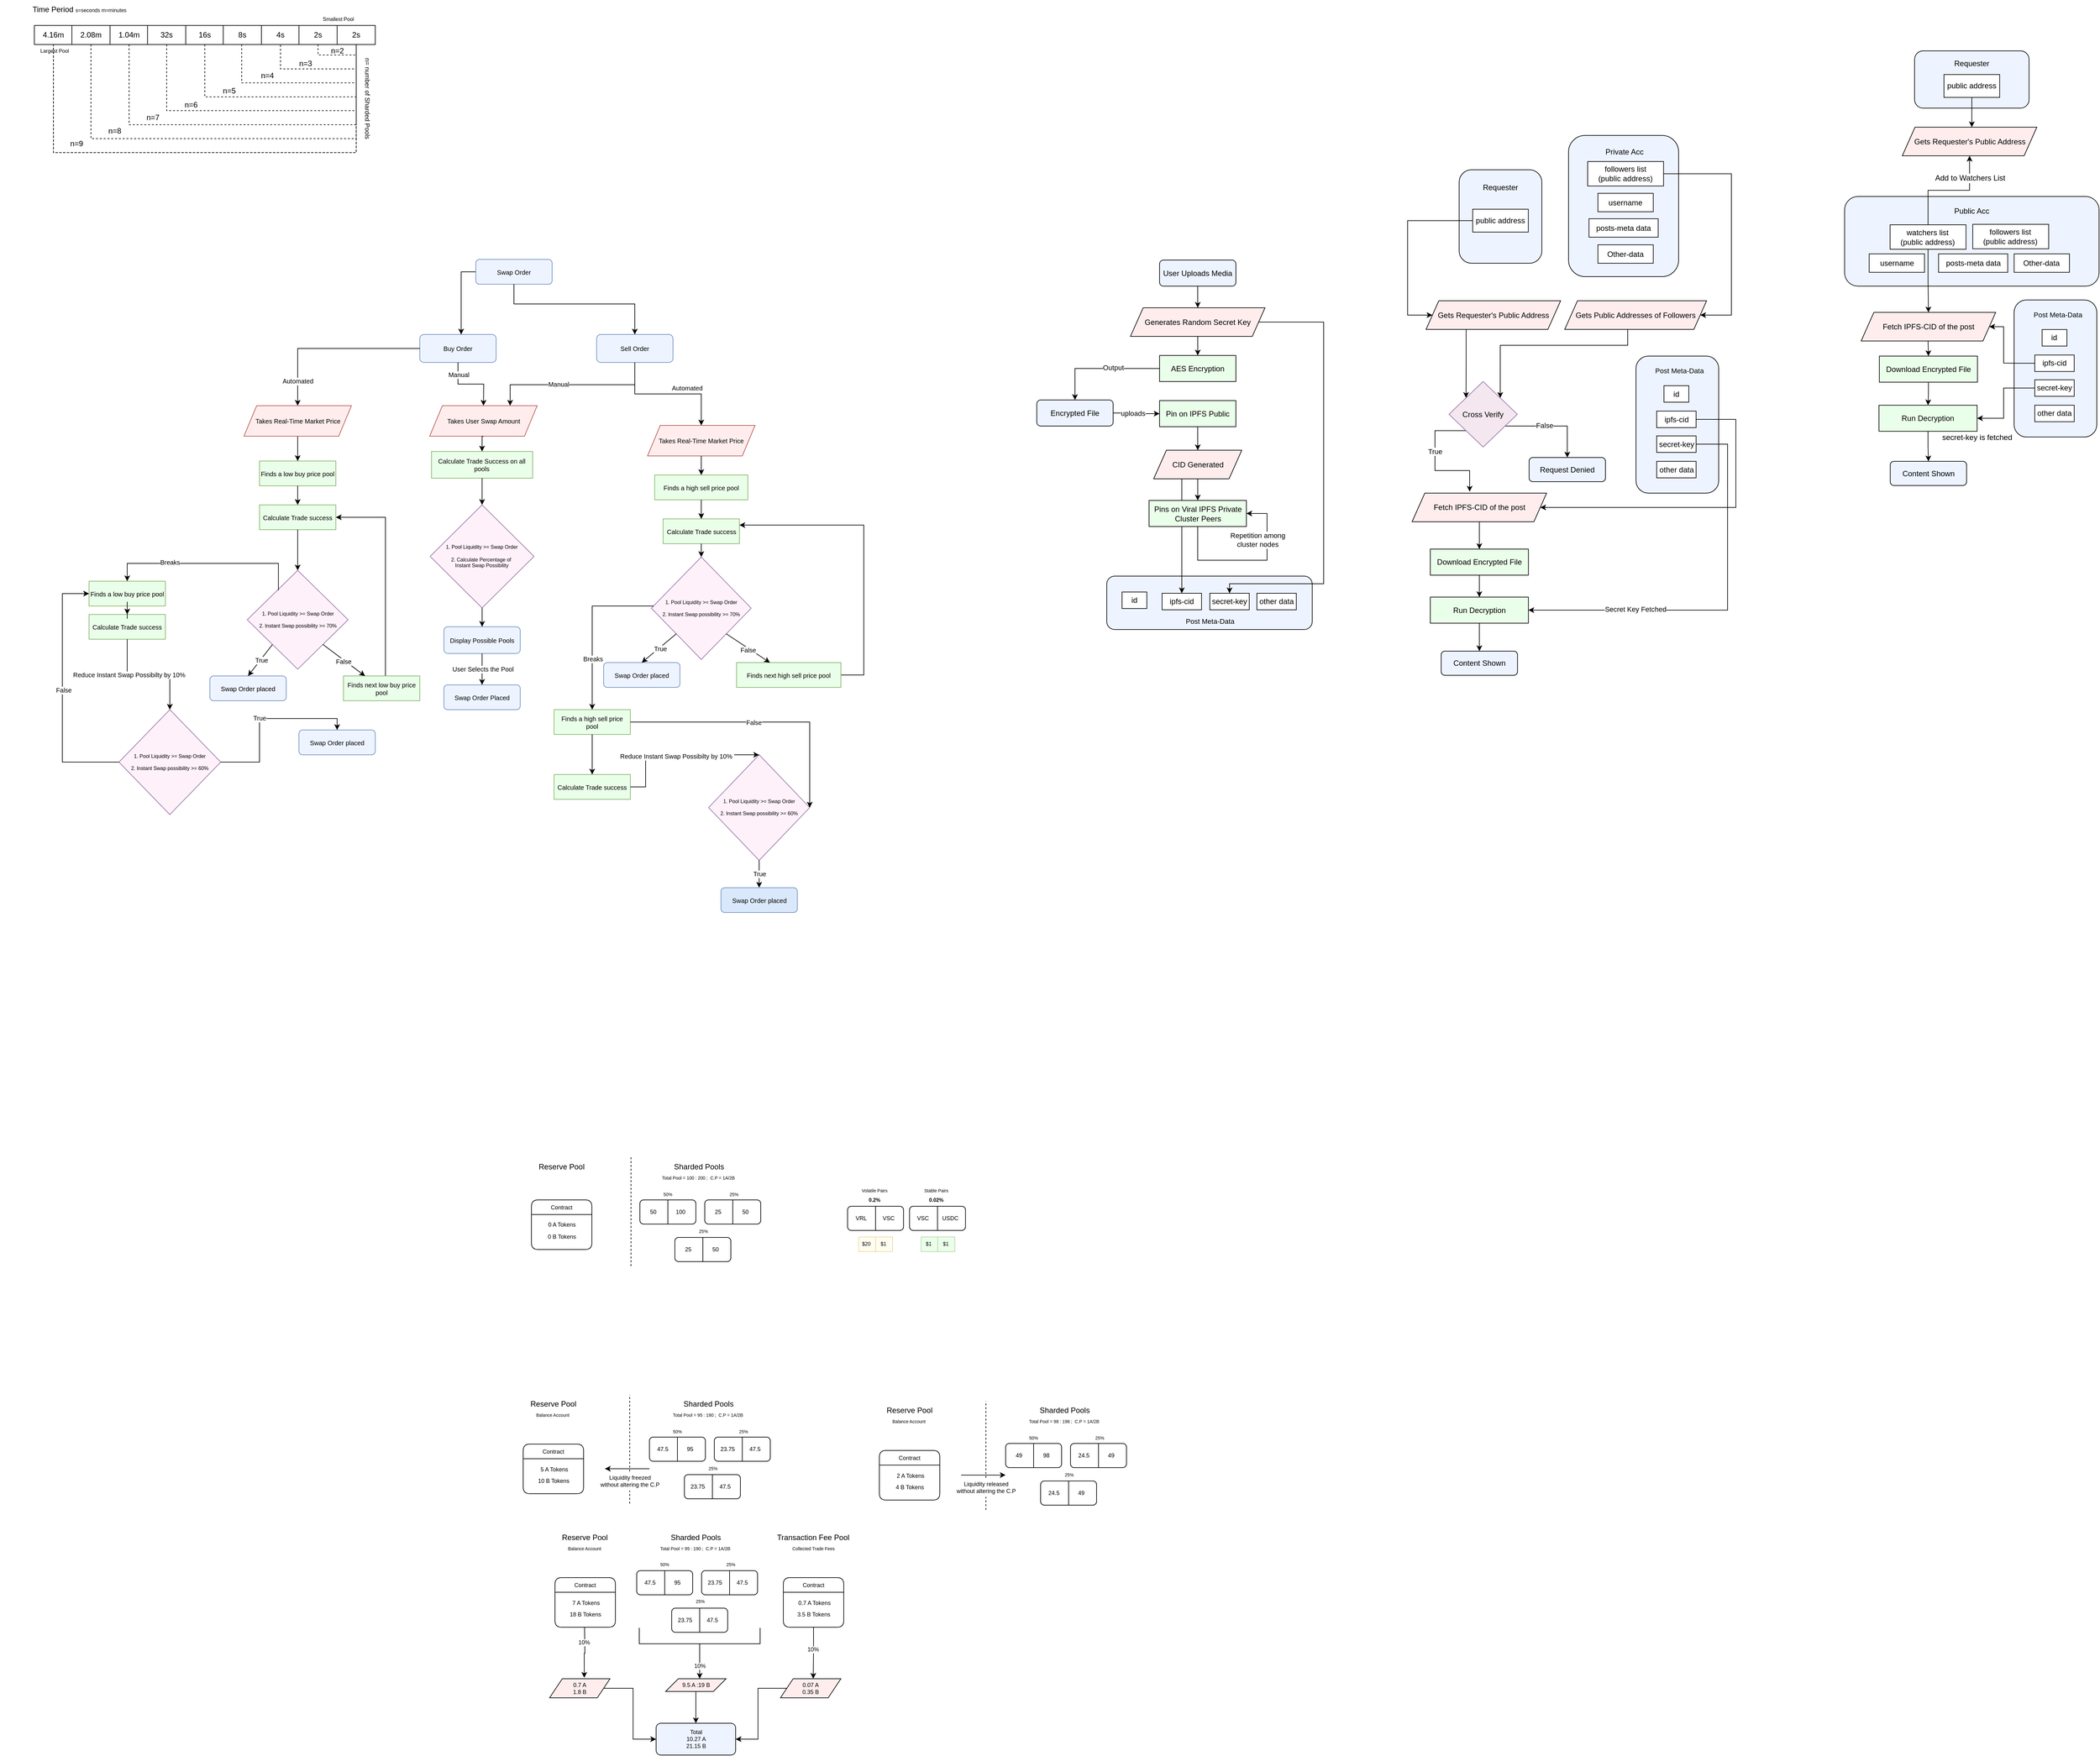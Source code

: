 <mxfile version="16.5.1" type="device"><diagram id="J2kwJdKi-ulCL18LsPcU" name="Page-1"><mxGraphModel dx="1183" dy="741" grid="1" gridSize="10" guides="1" tooltips="1" connect="1" arrows="1" fold="1" page="1" pageScale="1" pageWidth="10000" pageHeight="10000" math="0" shadow="0"><root><mxCell id="0"/><mxCell id="1" parent="0"/><mxCell id="_b_0L1M0DhmUhy5jPqJh-88" value="" style="rounded=1;whiteSpace=wrap;html=1;fillColor=#EDF4FF;fontStyle=1" parent="1" vertex="1"><mxGeometry x="3210" y="270" width="180" height="90" as="geometry"/></mxCell><mxCell id="_b_0L1M0DhmUhy5jPqJh-44" value="" style="rounded=1;whiteSpace=wrap;html=1;fillColor=#EDF4FF;fontStyle=1" parent="1" vertex="1"><mxGeometry x="2494" y="457" width="130" height="147" as="geometry"/></mxCell><mxCell id="_b_0L1M0DhmUhy5jPqJh-45" value="" style="rounded=1;whiteSpace=wrap;html=1;fillColor=#EDF4FF;" parent="1" vertex="1"><mxGeometry x="2666" y="403" width="173" height="222" as="geometry"/></mxCell><mxCell id="_b_0L1M0DhmUhy5jPqJh-27" value="" style="rounded=1;whiteSpace=wrap;html=1;fillColor=#EDF4FF;" parent="1" vertex="1"><mxGeometry x="1940" y="1096" width="323" height="84" as="geometry"/></mxCell><mxCell id="_b_0L1M0DhmUhy5jPqJh-24" style="edgeStyle=elbowEdgeStyle;rounded=0;orthogonalLoop=1;jettySize=auto;html=1;" parent="1" source="_b_0L1M0DhmUhy5jPqJh-16" target="_b_0L1M0DhmUhy5jPqJh-31" edge="1"><mxGeometry relative="1" as="geometry"><mxPoint x="1970.429" y="1170" as="targetPoint"/></mxGeometry></mxCell><mxCell id="p6wsTPxF0RV3t22LhQW4-65" value="4.16m" style="text;html=1;strokeColor=default;fillColor=default;align=center;verticalAlign=middle;whiteSpace=wrap;rounded=0;" parent="1" vertex="1"><mxGeometry x="254" y="230" width="60" height="30" as="geometry"/></mxCell><mxCell id="p6wsTPxF0RV3t22LhQW4-66" value="2.08m" style="text;html=1;strokeColor=default;fillColor=default;align=center;verticalAlign=middle;whiteSpace=wrap;rounded=0;" parent="1" vertex="1"><mxGeometry x="313" y="230" width="60" height="30" as="geometry"/></mxCell><mxCell id="p6wsTPxF0RV3t22LhQW4-67" value="1.04m" style="text;html=1;strokeColor=default;fillColor=default;align=center;verticalAlign=middle;whiteSpace=wrap;rounded=0;" parent="1" vertex="1"><mxGeometry x="373" y="230" width="60" height="30" as="geometry"/></mxCell><mxCell id="p6wsTPxF0RV3t22LhQW4-68" value="32s" style="text;html=1;strokeColor=default;fillColor=default;align=center;verticalAlign=middle;whiteSpace=wrap;rounded=0;" parent="1" vertex="1"><mxGeometry x="432" y="230" width="60" height="30" as="geometry"/></mxCell><mxCell id="p6wsTPxF0RV3t22LhQW4-69" value="16s" style="text;html=1;strokeColor=default;fillColor=default;align=center;verticalAlign=middle;whiteSpace=wrap;rounded=0;" parent="1" vertex="1"><mxGeometry x="492" y="230" width="60" height="30" as="geometry"/></mxCell><mxCell id="p6wsTPxF0RV3t22LhQW4-70" value="8s" style="text;html=1;strokeColor=default;fillColor=default;align=center;verticalAlign=middle;whiteSpace=wrap;rounded=0;" parent="1" vertex="1"><mxGeometry x="551" y="230" width="60" height="30" as="geometry"/></mxCell><mxCell id="p6wsTPxF0RV3t22LhQW4-71" value="4s" style="text;html=1;align=center;verticalAlign=middle;whiteSpace=wrap;rounded=0;fillColor=default;strokeColor=default;" parent="1" vertex="1"><mxGeometry x="611" y="230" width="60" height="30" as="geometry"/></mxCell><mxCell id="p6wsTPxF0RV3t22LhQW4-72" value="2s" style="text;html=1;strokeColor=default;fillColor=default;align=center;verticalAlign=middle;whiteSpace=wrap;rounded=0;" parent="1" vertex="1"><mxGeometry x="670" y="230" width="60" height="30" as="geometry"/></mxCell><mxCell id="p6wsTPxF0RV3t22LhQW4-73" value="2s" style="text;html=1;strokeColor=default;fillColor=default;align=center;verticalAlign=middle;whiteSpace=wrap;rounded=0;" parent="1" vertex="1"><mxGeometry x="730" y="230" width="60" height="30" as="geometry"/></mxCell><mxCell id="p6wsTPxF0RV3t22LhQW4-78" value="Time Period&amp;nbsp;&lt;font style=&quot;font-size: 8px&quot;&gt;s=seconds m=minutes&lt;/font&gt;" style="text;html=1;strokeColor=none;fillColor=none;align=center;verticalAlign=middle;whiteSpace=wrap;rounded=0;" parent="1" vertex="1"><mxGeometry x="200" y="190" width="250" height="30" as="geometry"/></mxCell><mxCell id="p6wsTPxF0RV3t22LhQW4-98" value="n= number of Sharded Pools" style="text;html=1;strokeColor=none;fillColor=none;align=center;verticalAlign=middle;whiteSpace=wrap;rounded=0;rotation=90;fontSize=10;" parent="1" vertex="1"><mxGeometry x="688" y="330" width="180" height="30" as="geometry"/></mxCell><mxCell id="p6wsTPxF0RV3t22LhQW4-101" value="Largest Pool" style="text;html=1;strokeColor=none;fillColor=none;align=center;verticalAlign=middle;whiteSpace=wrap;rounded=0;fontSize=8;rotation=0;" parent="1" vertex="1"><mxGeometry x="256" y="255.0" width="60" height="30" as="geometry"/></mxCell><mxCell id="p6wsTPxF0RV3t22LhQW4-102" value="Smallest Pool" style="text;html=1;strokeColor=none;fillColor=none;align=center;verticalAlign=middle;whiteSpace=wrap;rounded=0;fontSize=8;rotation=0;" parent="1" vertex="1"><mxGeometry x="702" y="205" width="60" height="30" as="geometry"/></mxCell><mxCell id="p6wsTPxF0RV3t22LhQW4-105" value="" style="group;strokeColor=default;dashed=1;container=0;" parent="1" vertex="1" connectable="0"><mxGeometry x="284" y="260" width="476" height="170" as="geometry"/></mxCell><mxCell id="p6wsTPxF0RV3t22LhQW4-93" style="edgeStyle=orthogonalEdgeStyle;rounded=0;sketch=0;orthogonalLoop=1;jettySize=auto;html=1;entryX=0.5;entryY=1;entryDx=0;entryDy=0;shadow=0;endArrow=none;endFill=0;dashed=1;" parent="1" source="p6wsTPxF0RV3t22LhQW4-65" target="p6wsTPxF0RV3t22LhQW4-73" edge="1"><mxGeometry relative="1" as="geometry"><Array as="points"><mxPoint x="284" y="430"/><mxPoint x="760" y="430"/></Array></mxGeometry></mxCell><mxCell id="p6wsTPxF0RV3t22LhQW4-92" style="edgeStyle=orthogonalEdgeStyle;rounded=0;sketch=0;orthogonalLoop=1;jettySize=auto;html=1;entryX=0.5;entryY=1;entryDx=0;entryDy=0;shadow=0;endArrow=none;endFill=0;dashed=1;" parent="1" source="p6wsTPxF0RV3t22LhQW4-66" target="p6wsTPxF0RV3t22LhQW4-73" edge="1"><mxGeometry relative="1" as="geometry"><Array as="points"><mxPoint x="343" y="408.065"/><mxPoint x="760" y="408.065"/></Array></mxGeometry></mxCell><mxCell id="p6wsTPxF0RV3t22LhQW4-91" style="edgeStyle=orthogonalEdgeStyle;rounded=0;sketch=0;orthogonalLoop=1;jettySize=auto;html=1;entryX=0.5;entryY=1;entryDx=0;entryDy=0;shadow=0;endArrow=none;endFill=0;dashed=1;" parent="1" source="p6wsTPxF0RV3t22LhQW4-67" target="p6wsTPxF0RV3t22LhQW4-73" edge="1"><mxGeometry relative="1" as="geometry"><Array as="points"><mxPoint x="403" y="386.129"/><mxPoint x="760" y="386.129"/></Array></mxGeometry></mxCell><mxCell id="p6wsTPxF0RV3t22LhQW4-89" style="edgeStyle=orthogonalEdgeStyle;rounded=0;orthogonalLoop=1;jettySize=auto;html=1;endArrow=none;endFill=0;shadow=0;sketch=0;entryX=0.5;entryY=1;entryDx=0;entryDy=0;dashed=1;" parent="1" source="p6wsTPxF0RV3t22LhQW4-68" target="p6wsTPxF0RV3t22LhQW4-73" edge="1"><mxGeometry relative="1" as="geometry"><mxPoint x="760" y="221.613" as="targetPoint"/><Array as="points"><mxPoint x="462" y="363.962"/><mxPoint x="760" y="363.962"/></Array></mxGeometry></mxCell><mxCell id="p6wsTPxF0RV3t22LhQW4-86" style="edgeStyle=orthogonalEdgeStyle;rounded=0;orthogonalLoop=1;jettySize=auto;html=1;endArrow=none;endFill=0;shadow=0;sketch=0;entryX=0.5;entryY=1;entryDx=0;entryDy=0;dashed=1;" parent="1" source="p6wsTPxF0RV3t22LhQW4-69" target="p6wsTPxF0RV3t22LhQW4-73" edge="1"><mxGeometry relative="1" as="geometry"><mxPoint x="760" y="221.613" as="targetPoint"/><Array as="points"><mxPoint x="522" y="342.385"/><mxPoint x="760" y="342.385"/></Array></mxGeometry></mxCell><mxCell id="p6wsTPxF0RV3t22LhQW4-83" style="edgeStyle=orthogonalEdgeStyle;rounded=0;orthogonalLoop=1;jettySize=auto;html=1;entryX=0.5;entryY=1;entryDx=0;entryDy=0;endArrow=none;endFill=0;shadow=0;sketch=0;dashed=1;" parent="1" source="p6wsTPxF0RV3t22LhQW4-70" target="p6wsTPxF0RV3t22LhQW4-73" edge="1"><mxGeometry relative="1" as="geometry"><Array as="points"><mxPoint x="580" y="320.323"/><mxPoint x="760" y="320.323"/></Array></mxGeometry></mxCell><mxCell id="p6wsTPxF0RV3t22LhQW4-79" style="edgeStyle=orthogonalEdgeStyle;rounded=0;orthogonalLoop=1;jettySize=auto;html=1;entryX=0.5;entryY=1;entryDx=0;entryDy=0;endArrow=none;endFill=0;dashed=1;" parent="1" source="p6wsTPxF0RV3t22LhQW4-73" target="p6wsTPxF0RV3t22LhQW4-72" edge="1"><mxGeometry relative="1" as="geometry"><Array as="points"><mxPoint x="760" y="276.452"/><mxPoint x="700" y="276.452"/></Array></mxGeometry></mxCell><mxCell id="p6wsTPxF0RV3t22LhQW4-81" style="edgeStyle=orthogonalEdgeStyle;rounded=0;orthogonalLoop=1;jettySize=auto;html=1;entryX=0.5;entryY=1;entryDx=0;entryDy=0;endArrow=none;endFill=0;shadow=0;sketch=0;dashed=1;" parent="1" source="p6wsTPxF0RV3t22LhQW4-73" target="p6wsTPxF0RV3t22LhQW4-71" edge="1"><mxGeometry relative="1" as="geometry"><Array as="points"><mxPoint x="760" y="298.387"/><mxPoint x="641" y="298.387"/></Array></mxGeometry></mxCell><mxCell id="p6wsTPxF0RV3t22LhQW4-80" value="n=2" style="text;html=1;align=center;verticalAlign=middle;resizable=0;points=[];autosize=1;strokeColor=none;fillColor=none;" parent="1" vertex="1"><mxGeometry x="710" y="260" width="40" height="20" as="geometry"/></mxCell><mxCell id="p6wsTPxF0RV3t22LhQW4-82" value="n=3" style="text;html=1;align=center;verticalAlign=middle;resizable=0;points=[];autosize=1;strokeColor=none;fillColor=none;" parent="1" vertex="1"><mxGeometry x="660" y="279.614" width="40" height="20" as="geometry"/></mxCell><mxCell id="p6wsTPxF0RV3t22LhQW4-84" value="n=4" style="text;html=1;align=center;verticalAlign=middle;resizable=0;points=[];autosize=1;strokeColor=none;fillColor=none;" parent="1" vertex="1"><mxGeometry x="600" y="299.232" width="40" height="20" as="geometry"/></mxCell><mxCell id="p6wsTPxF0RV3t22LhQW4-87" value="n=5" style="text;html=1;align=center;verticalAlign=middle;resizable=0;points=[];autosize=1;strokeColor=none;fillColor=none;" parent="1" vertex="1"><mxGeometry x="540" y="323.191" width="40" height="20" as="geometry"/></mxCell><mxCell id="p6wsTPxF0RV3t22LhQW4-94" value="n=7" style="text;html=1;align=center;verticalAlign=middle;resizable=0;points=[];autosize=1;strokeColor=none;fillColor=none;" parent="1" vertex="1"><mxGeometry x="420" y="364.617" width="40" height="20" as="geometry"/></mxCell><mxCell id="p6wsTPxF0RV3t22LhQW4-95" value="n=6" style="text;html=1;align=center;verticalAlign=middle;resizable=0;points=[];autosize=1;strokeColor=none;fillColor=none;" parent="1" vertex="1"><mxGeometry x="480" y="345.001" width="40" height="20" as="geometry"/></mxCell><mxCell id="p6wsTPxF0RV3t22LhQW4-96" value="n=8" style="text;html=1;align=center;verticalAlign=middle;resizable=0;points=[];autosize=1;strokeColor=none;fillColor=none;" parent="1" vertex="1"><mxGeometry x="360" y="385.536" width="40" height="20" as="geometry"/></mxCell><mxCell id="p6wsTPxF0RV3t22LhQW4-97" value="n=9" style="text;html=1;align=center;verticalAlign=middle;resizable=0;points=[];autosize=1;strokeColor=none;fillColor=none;" parent="1" vertex="1"><mxGeometry x="300" y="406.336" width="40" height="20" as="geometry"/></mxCell><mxCell id="42P4s3bJFds0Ov3ZE4D--145" value="" style="group" parent="1" vertex="1" connectable="0"><mxGeometry x="298" y="598" width="1260" height="1027" as="geometry"/></mxCell><mxCell id="42P4s3bJFds0Ov3ZE4D--1" value="&lt;span style=&quot;font-size: 10px&quot;&gt;Buy Order&lt;/span&gt;" style="rounded=1;whiteSpace=wrap;html=1;fillColor=#EDF4FF;strokeColor=#6c8ebf;" parent="42P4s3bJFds0Ov3ZE4D--145" vertex="1"><mxGeometry x="562" y="118" width="120" height="44" as="geometry"/></mxCell><mxCell id="42P4s3bJFds0Ov3ZE4D--11" style="edgeStyle=orthogonalEdgeStyle;rounded=0;orthogonalLoop=1;jettySize=auto;html=1;fontSize=10;startArrow=classic;startFill=1;endArrow=none;endFill=0;" parent="42P4s3bJFds0Ov3ZE4D--145" target="42P4s3bJFds0Ov3ZE4D--1" edge="1"><mxGeometry relative="1" as="geometry"><mxPoint x="662.03" y="230" as="sourcePoint"/></mxGeometry></mxCell><mxCell id="42P4s3bJFds0Ov3ZE4D--13" value="Manual" style="edgeLabel;html=1;align=center;verticalAlign=middle;resizable=0;points=[];fontSize=10;" parent="42P4s3bJFds0Ov3ZE4D--11" vertex="1" connectable="0"><mxGeometry x="-0.652" relative="1" as="geometry"><mxPoint x="-40" y="-30" as="offset"/></mxGeometry></mxCell><mxCell id="42P4s3bJFds0Ov3ZE4D--14" value="Finds a low buy price pool" style="rounded=0;whiteSpace=wrap;html=1;fontSize=10;fillColor=#EAFFE9;strokeColor=#82b366;" parent="42P4s3bJFds0Ov3ZE4D--145" vertex="1"><mxGeometry x="310" y="317" width="120" height="39" as="geometry"/></mxCell><mxCell id="42P4s3bJFds0Ov3ZE4D--20" style="edgeStyle=elbowEdgeStyle;rounded=0;orthogonalLoop=1;jettySize=auto;html=1;fontSize=10;startArrow=none;startFill=0;endArrow=classic;endFill=1;" parent="42P4s3bJFds0Ov3ZE4D--145" source="42P4s3bJFds0Ov3ZE4D--18" target="42P4s3bJFds0Ov3ZE4D--1" edge="1"><mxGeometry relative="1" as="geometry"><mxPoint x="622" y="118" as="targetPoint"/><Array as="points"><mxPoint x="627" y="65"/></Array></mxGeometry></mxCell><mxCell id="42P4s3bJFds0Ov3ZE4D--18" value="Swap Order" style="rounded=1;whiteSpace=wrap;html=1;fontSize=10;fillColor=#EDF4FF;strokeColor=#6c8ebf;" parent="42P4s3bJFds0Ov3ZE4D--145" vertex="1"><mxGeometry x="650" width="120" height="39" as="geometry"/></mxCell><mxCell id="42P4s3bJFds0Ov3ZE4D--23" value="&lt;span style=&quot;font-size: 10px&quot;&gt;Sell Order&lt;/span&gt;" style="rounded=1;whiteSpace=wrap;html=1;fillColor=#EDF4FF;strokeColor=#6c8ebf;" parent="42P4s3bJFds0Ov3ZE4D--145" vertex="1"><mxGeometry x="840" y="118" width="120" height="44" as="geometry"/></mxCell><mxCell id="42P4s3bJFds0Ov3ZE4D--25" style="edgeStyle=orthogonalEdgeStyle;rounded=0;orthogonalLoop=1;jettySize=auto;html=1;fontSize=10;startArrow=none;startFill=0;endArrow=classic;endFill=1;elbow=vertical;" parent="42P4s3bJFds0Ov3ZE4D--145" source="42P4s3bJFds0Ov3ZE4D--18" target="42P4s3bJFds0Ov3ZE4D--23" edge="1"><mxGeometry relative="1" as="geometry"><Array as="points"><mxPoint x="710" y="70"/><mxPoint x="900" y="70"/></Array></mxGeometry></mxCell><mxCell id="42P4s3bJFds0Ov3ZE4D--26" value="Calculate Trade success" style="rounded=0;whiteSpace=wrap;html=1;fontSize=10;fillColor=#EAFFE9;strokeColor=#82b366;" parent="42P4s3bJFds0Ov3ZE4D--145" vertex="1"><mxGeometry x="310" y="386" width="120" height="39" as="geometry"/></mxCell><mxCell id="42P4s3bJFds0Ov3ZE4D--28" style="rounded=0;orthogonalLoop=1;jettySize=auto;html=1;fontSize=10;startArrow=none;startFill=0;endArrow=classic;endFill=1;" parent="42P4s3bJFds0Ov3ZE4D--145" source="42P4s3bJFds0Ov3ZE4D--14" target="42P4s3bJFds0Ov3ZE4D--26" edge="1"><mxGeometry relative="1" as="geometry"/></mxCell><mxCell id="42P4s3bJFds0Ov3ZE4D--37" value="Swap Order placed" style="rounded=1;whiteSpace=wrap;html=1;fontSize=10;fillColor=#EDF4FF;strokeColor=#6c8ebf;" parent="42P4s3bJFds0Ov3ZE4D--145" vertex="1"><mxGeometry x="232" y="655" width="120" height="39" as="geometry"/></mxCell><mxCell id="42P4s3bJFds0Ov3ZE4D--39" style="edgeStyle=orthogonalEdgeStyle;rounded=0;orthogonalLoop=1;jettySize=auto;html=1;entryX=1;entryY=0.5;entryDx=0;entryDy=0;fontSize=10;startArrow=none;startFill=0;endArrow=classic;endFill=1;elbow=vertical;exitX=0.5;exitY=0;exitDx=0;exitDy=0;" parent="42P4s3bJFds0Ov3ZE4D--145" source="42P4s3bJFds0Ov3ZE4D--38" target="42P4s3bJFds0Ov3ZE4D--26" edge="1"><mxGeometry relative="1" as="geometry"><Array as="points"><mxPoint x="502" y="675"/><mxPoint x="508" y="675"/><mxPoint x="508" y="406"/></Array></mxGeometry></mxCell><mxCell id="42P4s3bJFds0Ov3ZE4D--38" value="Finds next low buy price pool" style="rounded=0;whiteSpace=wrap;html=1;fontSize=10;fillColor=#EAFFE9;strokeColor=#82b366;" parent="42P4s3bJFds0Ov3ZE4D--145" vertex="1"><mxGeometry x="442" y="655" width="120" height="39" as="geometry"/></mxCell><mxCell id="42P4s3bJFds0Ov3ZE4D--51" value="Finds a low buy price pool" style="rounded=0;whiteSpace=wrap;html=1;fontSize=10;fillColor=#EAFFE9;strokeColor=#82b366;" parent="42P4s3bJFds0Ov3ZE4D--145" vertex="1"><mxGeometry x="42" y="506" width="120" height="39" as="geometry"/></mxCell><mxCell id="42P4s3bJFds0Ov3ZE4D--54" value="Calculate Trade success" style="rounded=0;whiteSpace=wrap;html=1;fontSize=10;fillColor=#EAFFE9;strokeColor=#82b366;" parent="42P4s3bJFds0Ov3ZE4D--145" vertex="1"><mxGeometry x="42" y="558.25" width="120" height="39" as="geometry"/></mxCell><mxCell id="42P4s3bJFds0Ov3ZE4D--63" value="" style="edgeStyle=orthogonalEdgeStyle;rounded=0;orthogonalLoop=1;jettySize=auto;html=1;fontSize=6;startArrow=none;startFill=0;endArrow=classic;endFill=1;elbow=vertical;" parent="42P4s3bJFds0Ov3ZE4D--145" source="42P4s3bJFds0Ov3ZE4D--51" target="42P4s3bJFds0Ov3ZE4D--54" edge="1"><mxGeometry relative="1" as="geometry"/></mxCell><mxCell id="42P4s3bJFds0Ov3ZE4D--59" value="Swap Order placed" style="rounded=1;whiteSpace=wrap;html=1;fontSize=10;fillColor=#EDF4FF;strokeColor=#6c8ebf;" parent="42P4s3bJFds0Ov3ZE4D--145" vertex="1"><mxGeometry x="372" y="740" width="120" height="39" as="geometry"/></mxCell><mxCell id="42P4s3bJFds0Ov3ZE4D--72" value="Calculate Trade Success on all pools" style="rounded=0;whiteSpace=wrap;html=1;fontSize=10;fillColor=#EAFFE9;strokeColor=#82b366;" parent="42P4s3bJFds0Ov3ZE4D--145" vertex="1"><mxGeometry x="580.38" y="302" width="159" height="42" as="geometry"/></mxCell><mxCell id="42P4s3bJFds0Ov3ZE4D--75" value="Display Possible Pools" style="rounded=1;whiteSpace=wrap;html=1;fontSize=10;fillColor=#EDF4FF;strokeColor=#6c8ebf;" parent="42P4s3bJFds0Ov3ZE4D--145" vertex="1"><mxGeometry x="599.88" y="577.67" width="120" height="42" as="geometry"/></mxCell><mxCell id="42P4s3bJFds0Ov3ZE4D--79" value="Swap Order Placed" style="whiteSpace=wrap;html=1;fontSize=10;rounded=1;fillColor=#EDF4FF;strokeColor=#6c8ebf;" parent="42P4s3bJFds0Ov3ZE4D--145" vertex="1"><mxGeometry x="599.88" y="669" width="120" height="39" as="geometry"/></mxCell><mxCell id="42P4s3bJFds0Ov3ZE4D--80" value="" style="edgeStyle=orthogonalEdgeStyle;rounded=0;orthogonalLoop=1;jettySize=auto;html=1;fontSize=6;startArrow=none;startFill=0;endArrow=classic;endFill=1;elbow=vertical;" parent="42P4s3bJFds0Ov3ZE4D--145" source="42P4s3bJFds0Ov3ZE4D--75" target="42P4s3bJFds0Ov3ZE4D--79" edge="1"><mxGeometry relative="1" as="geometry"/></mxCell><mxCell id="42P4s3bJFds0Ov3ZE4D--81" value="User Selects the Pool" style="edgeLabel;html=1;align=center;verticalAlign=middle;resizable=0;points=[];fontSize=10;" parent="42P4s3bJFds0Ov3ZE4D--80" vertex="1" connectable="0"><mxGeometry x="-0.01" y="1" relative="1" as="geometry"><mxPoint as="offset"/></mxGeometry></mxCell><mxCell id="42P4s3bJFds0Ov3ZE4D--87" value="Automated" style="edgeLabel;html=1;align=center;verticalAlign=middle;resizable=0;points=[];fontSize=10;labelBackgroundColor=#FFFFFF;labelBorderColor=none;" parent="42P4s3bJFds0Ov3ZE4D--145" vertex="1" connectable="0"><mxGeometry x="982" y="202.003" as="geometry"/></mxCell><mxCell id="42P4s3bJFds0Ov3ZE4D--94" value="Finds a high sell price pool" style="rounded=0;whiteSpace=wrap;html=1;fontSize=10;fillColor=#EAFFE9;strokeColor=#82b366;" parent="42P4s3bJFds0Ov3ZE4D--145" vertex="1"><mxGeometry x="931.25" y="339" width="146.5" height="39" as="geometry"/></mxCell><mxCell id="42P4s3bJFds0Ov3ZE4D--100" value="Calculate Trade success" style="rounded=0;whiteSpace=wrap;html=1;fontSize=10;fillColor=#EAFFE9;strokeColor=#82b366;" parent="42P4s3bJFds0Ov3ZE4D--145" vertex="1"><mxGeometry x="944.5" y="408" width="120" height="39" as="geometry"/></mxCell><mxCell id="42P4s3bJFds0Ov3ZE4D--93" style="rounded=0;orthogonalLoop=1;jettySize=auto;html=1;fontSize=10;startArrow=none;startFill=0;endArrow=classic;endFill=1;" parent="42P4s3bJFds0Ov3ZE4D--145" source="42P4s3bJFds0Ov3ZE4D--94" target="42P4s3bJFds0Ov3ZE4D--100" edge="1"><mxGeometry relative="1" as="geometry"/></mxCell><mxCell id="42P4s3bJFds0Ov3ZE4D--101" value="Swap Order placed" style="rounded=1;whiteSpace=wrap;html=1;fontSize=10;fillColor=#EDF4FF;strokeColor=#6c8ebf;" parent="42P4s3bJFds0Ov3ZE4D--145" vertex="1"><mxGeometry x="851" y="634" width="120" height="39" as="geometry"/></mxCell><mxCell id="42P4s3bJFds0Ov3ZE4D--143" style="edgeStyle=orthogonalEdgeStyle;rounded=0;orthogonalLoop=1;jettySize=auto;html=1;entryX=1;entryY=0.25;entryDx=0;entryDy=0;fontSize=8;startArrow=none;startFill=0;endArrow=classic;endFill=1;elbow=vertical;" parent="42P4s3bJFds0Ov3ZE4D--145" source="42P4s3bJFds0Ov3ZE4D--103" target="42P4s3bJFds0Ov3ZE4D--100" edge="1"><mxGeometry relative="1" as="geometry"><Array as="points"><mxPoint x="1260" y="654"/><mxPoint x="1260" y="418"/></Array></mxGeometry></mxCell><mxCell id="42P4s3bJFds0Ov3ZE4D--103" value="Finds next high sell price pool" style="rounded=0;whiteSpace=wrap;html=1;fontSize=10;fillColor=#EAFFE9;strokeColor=#82b366;" parent="42P4s3bJFds0Ov3ZE4D--145" vertex="1"><mxGeometry x="1060" y="634" width="164" height="39" as="geometry"/></mxCell><mxCell id="42P4s3bJFds0Ov3ZE4D--111" value="Finds a high sell price pool" style="rounded=0;whiteSpace=wrap;html=1;fontSize=10;fillColor=#EAFFE9;strokeColor=#82b366;" parent="42P4s3bJFds0Ov3ZE4D--145" vertex="1"><mxGeometry x="773" y="708" width="120" height="39" as="geometry"/></mxCell><mxCell id="42P4s3bJFds0Ov3ZE4D--114" value="Calculate Trade success" style="rounded=0;whiteSpace=wrap;html=1;fontSize=10;fillColor=#EAFFE9;strokeColor=#82b366;" parent="42P4s3bJFds0Ov3ZE4D--145" vertex="1"><mxGeometry x="773" y="810" width="120" height="39" as="geometry"/></mxCell><mxCell id="42P4s3bJFds0Ov3ZE4D--110" value="" style="edgeStyle=orthogonalEdgeStyle;rounded=0;orthogonalLoop=1;jettySize=auto;html=1;fontSize=6;startArrow=none;startFill=0;endArrow=classic;endFill=1;elbow=vertical;" parent="42P4s3bJFds0Ov3ZE4D--145" source="42P4s3bJFds0Ov3ZE4D--111" target="42P4s3bJFds0Ov3ZE4D--114" edge="1"><mxGeometry relative="1" as="geometry"/></mxCell><mxCell id="42P4s3bJFds0Ov3ZE4D--117" value="Swap Order placed" style="rounded=1;whiteSpace=wrap;html=1;fontSize=10;fillColor=#dae8fc;strokeColor=#6c8ebf;" parent="42P4s3bJFds0Ov3ZE4D--145" vertex="1"><mxGeometry x="1035.5" y="988" width="120" height="39" as="geometry"/></mxCell><mxCell id="42P4s3bJFds0Ov3ZE4D--130" style="edgeStyle=orthogonalEdgeStyle;rounded=0;orthogonalLoop=1;jettySize=auto;html=1;entryX=0.5;entryY=0;entryDx=0;entryDy=0;fontSize=10;startArrow=none;startFill=0;endArrow=classic;endFill=1;elbow=vertical;" parent="42P4s3bJFds0Ov3ZE4D--145" source="42P4s3bJFds0Ov3ZE4D--129" target="42P4s3bJFds0Ov3ZE4D--14" edge="1"><mxGeometry relative="1" as="geometry"/></mxCell><mxCell id="42P4s3bJFds0Ov3ZE4D--129" value="&lt;span&gt;Takes Real-Time Market Price&lt;/span&gt;" style="shape=parallelogram;perimeter=parallelogramPerimeter;whiteSpace=wrap;html=1;fixedSize=1;rounded=0;fontSize=10;fillColor=#FFEDED;strokeColor=#b85450;" parent="42P4s3bJFds0Ov3ZE4D--145" vertex="1"><mxGeometry x="285.5" y="230" width="169" height="48" as="geometry"/></mxCell><mxCell id="42P4s3bJFds0Ov3ZE4D--7" style="edgeStyle=orthogonalEdgeStyle;rounded=0;orthogonalLoop=1;jettySize=auto;html=1;fontSize=10;entryX=0.5;entryY=0;entryDx=0;entryDy=0;" parent="42P4s3bJFds0Ov3ZE4D--145" source="42P4s3bJFds0Ov3ZE4D--1" target="42P4s3bJFds0Ov3ZE4D--129" edge="1"><mxGeometry relative="1" as="geometry"><mxPoint x="370" y="243" as="targetPoint"/></mxGeometry></mxCell><mxCell id="42P4s3bJFds0Ov3ZE4D--9" value="Automated" style="edgeLabel;html=1;align=center;verticalAlign=middle;resizable=0;points=[];fontSize=10;" parent="42P4s3bJFds0Ov3ZE4D--7" vertex="1" connectable="0"><mxGeometry x="0.722" relative="1" as="geometry"><mxPoint as="offset"/></mxGeometry></mxCell><mxCell id="42P4s3bJFds0Ov3ZE4D--131" value="&lt;div style=&quot;font-size: 8px&quot;&gt;&lt;font style=&quot;font-size: 8px&quot;&gt;1. Pool Liquidity &amp;gt;= Swap Order&lt;/font&gt;&lt;/div&gt;&lt;div style=&quot;font-size: 8px&quot;&gt;&lt;font style=&quot;font-size: 8px&quot;&gt;&lt;br&gt;&lt;/font&gt;&lt;/div&gt;&lt;div style=&quot;font-size: 8px&quot;&gt;&lt;font style=&quot;font-size: 8px&quot;&gt;2. Instant Swap possibility &amp;gt;= 70%&lt;/font&gt;&lt;/div&gt;" style="rhombus;whiteSpace=wrap;html=1;rounded=0;fontSize=10;align=center;fillColor=#FFF1FA;strokeColor=#9673a6;" parent="42P4s3bJFds0Ov3ZE4D--145" vertex="1"><mxGeometry x="290.75" y="489" width="158.5" height="155.33" as="geometry"/></mxCell><mxCell id="42P4s3bJFds0Ov3ZE4D--41" value="" style="edgeStyle=orthogonalEdgeStyle;rounded=0;orthogonalLoop=1;jettySize=auto;html=1;fontSize=10;startArrow=none;startFill=0;endArrow=classic;endFill=1;elbow=vertical;entryX=0.5;entryY=0;entryDx=0;entryDy=0;" parent="42P4s3bJFds0Ov3ZE4D--145" source="42P4s3bJFds0Ov3ZE4D--26" target="42P4s3bJFds0Ov3ZE4D--131" edge="1"><mxGeometry relative="1" as="geometry"><mxPoint x="370" y="452.0" as="targetPoint"/></mxGeometry></mxCell><mxCell id="42P4s3bJFds0Ov3ZE4D--31" style="edgeStyle=none;rounded=0;orthogonalLoop=1;jettySize=auto;html=1;fontSize=10;startArrow=none;startFill=0;endArrow=classic;endFill=1;exitX=0;exitY=1;exitDx=0;exitDy=0;entryX=0.5;entryY=0;entryDx=0;entryDy=0;" parent="42P4s3bJFds0Ov3ZE4D--145" source="42P4s3bJFds0Ov3ZE4D--131" target="42P4s3bJFds0Ov3ZE4D--37" edge="1"><mxGeometry relative="1" as="geometry"><mxPoint x="276" y="557" as="targetPoint"/><mxPoint x="340.0" y="497.5" as="sourcePoint"/></mxGeometry></mxCell><mxCell id="42P4s3bJFds0Ov3ZE4D--34" value="True" style="edgeLabel;html=1;align=center;verticalAlign=middle;resizable=0;points=[];fontSize=10;" parent="42P4s3bJFds0Ov3ZE4D--31" vertex="1" connectable="0"><mxGeometry x="-0.035" y="1" relative="1" as="geometry"><mxPoint as="offset"/></mxGeometry></mxCell><mxCell id="42P4s3bJFds0Ov3ZE4D--32" style="edgeStyle=none;rounded=0;orthogonalLoop=1;jettySize=auto;html=1;fontSize=10;startArrow=none;startFill=0;endArrow=classic;endFill=1;exitX=1;exitY=1;exitDx=0;exitDy=0;" parent="42P4s3bJFds0Ov3ZE4D--145" source="42P4s3bJFds0Ov3ZE4D--131" target="42P4s3bJFds0Ov3ZE4D--38" edge="1"><mxGeometry relative="1" as="geometry"><mxPoint x="451" y="562" as="targetPoint"/><mxPoint x="400.0" y="497.5" as="sourcePoint"/></mxGeometry></mxCell><mxCell id="42P4s3bJFds0Ov3ZE4D--35" value="False" style="edgeLabel;html=1;align=center;verticalAlign=middle;resizable=0;points=[];fontSize=10;" parent="42P4s3bJFds0Ov3ZE4D--32" vertex="1" connectable="0"><mxGeometry x="0.016" y="-2" relative="1" as="geometry"><mxPoint as="offset"/></mxGeometry></mxCell><mxCell id="42P4s3bJFds0Ov3ZE4D--46" style="edgeStyle=orthogonalEdgeStyle;rounded=0;orthogonalLoop=1;jettySize=auto;html=1;fontSize=6;startArrow=none;startFill=0;endArrow=classic;endFill=1;elbow=vertical;entryX=0.5;entryY=0;entryDx=0;entryDy=0;exitX=0.309;exitY=0.202;exitDx=0;exitDy=0;exitPerimeter=0;" parent="42P4s3bJFds0Ov3ZE4D--145" source="42P4s3bJFds0Ov3ZE4D--131" target="42P4s3bJFds0Ov3ZE4D--51" edge="1"><mxGeometry relative="1" as="geometry"><mxPoint x="164" y="627.0" as="targetPoint"/><mxPoint x="337" y="478" as="sourcePoint"/><Array as="points"><mxPoint x="340" y="478"/><mxPoint x="102" y="478"/></Array></mxGeometry></mxCell><mxCell id="42P4s3bJFds0Ov3ZE4D--49" value="Breaks" style="edgeLabel;html=1;align=center;verticalAlign=middle;resizable=0;points=[];fontSize=10;" parent="42P4s3bJFds0Ov3ZE4D--46" vertex="1" connectable="0"><mxGeometry x="0.383" y="1" relative="1" as="geometry"><mxPoint y="-3" as="offset"/></mxGeometry></mxCell><mxCell id="42P4s3bJFds0Ov3ZE4D--132" value="&lt;div style=&quot;font-size: 8px&quot;&gt;&lt;div&gt;1. Pool Liquidity &amp;gt;= Swap Order&lt;/div&gt;&lt;div&gt;&lt;br&gt;&lt;/div&gt;&lt;div&gt;2. Instant Swap possibility &amp;gt;= 60%&lt;/div&gt;&lt;/div&gt;" style="rhombus;whiteSpace=wrap;html=1;rounded=0;fontSize=10;align=center;fillColor=#FFF1FA;strokeColor=#9673a6;" parent="42P4s3bJFds0Ov3ZE4D--145" vertex="1"><mxGeometry x="89" y="708" width="160" height="165" as="geometry"/></mxCell><mxCell id="42P4s3bJFds0Ov3ZE4D--64" value="" style="edgeStyle=orthogonalEdgeStyle;rounded=0;orthogonalLoop=1;jettySize=auto;html=1;fontSize=6;startArrow=none;startFill=0;endArrow=classic;endFill=1;elbow=vertical;entryX=0;entryY=0.5;entryDx=0;entryDy=0;exitX=0;exitY=0.5;exitDx=0;exitDy=0;" parent="42P4s3bJFds0Ov3ZE4D--145" source="42P4s3bJFds0Ov3ZE4D--132" target="42P4s3bJFds0Ov3ZE4D--51" edge="1"><mxGeometry relative="1" as="geometry"><mxPoint x="188" y="787.452" as="sourcePoint"/><Array as="points"><mxPoint y="790"/><mxPoint y="526"/></Array></mxGeometry></mxCell><mxCell id="42P4s3bJFds0Ov3ZE4D--65" value="False" style="edgeLabel;html=1;align=center;verticalAlign=middle;resizable=0;points=[];fontSize=10;" parent="42P4s3bJFds0Ov3ZE4D--64" vertex="1" connectable="0"><mxGeometry x="0.069" relative="1" as="geometry"><mxPoint x="2" y="9" as="offset"/></mxGeometry></mxCell><mxCell id="42P4s3bJFds0Ov3ZE4D--61" value="" style="edgeStyle=orthogonalEdgeStyle;rounded=0;orthogonalLoop=1;jettySize=auto;html=1;fontSize=6;startArrow=none;startFill=0;endArrow=classic;endFill=1;elbow=vertical;entryX=0.5;entryY=0;entryDx=0;entryDy=0;" parent="42P4s3bJFds0Ov3ZE4D--145" source="42P4s3bJFds0Ov3ZE4D--54" target="42P4s3bJFds0Ov3ZE4D--132" edge="1"><mxGeometry relative="1" as="geometry"><mxPoint x="102" y="627" as="targetPoint"/></mxGeometry></mxCell><mxCell id="42P4s3bJFds0Ov3ZE4D--62" value="Reduce Instant Swap Possibilty by 10%&amp;nbsp;" style="edgeLabel;html=1;align=center;verticalAlign=middle;resizable=0;points=[];fontSize=10;" parent="42P4s3bJFds0Ov3ZE4D--61" vertex="1" connectable="0"><mxGeometry x="-0.337" relative="1" as="geometry"><mxPoint as="offset"/></mxGeometry></mxCell><mxCell id="42P4s3bJFds0Ov3ZE4D--55" style="edgeStyle=orthogonalEdgeStyle;rounded=0;orthogonalLoop=1;jettySize=auto;html=1;fontSize=10;startArrow=none;startFill=0;endArrow=classic;endFill=1;exitX=1;exitY=0.5;exitDx=0;exitDy=0;entryX=0.5;entryY=0;entryDx=0;entryDy=0;" parent="42P4s3bJFds0Ov3ZE4D--145" source="42P4s3bJFds0Ov3ZE4D--132" target="42P4s3bJFds0Ov3ZE4D--59" edge="1"><mxGeometry relative="1" as="geometry"><mxPoint x="12.5" y="718" as="targetPoint"/><mxPoint x="102" y="672.5" as="sourcePoint"/><Array as="points"><mxPoint x="310" y="790"/><mxPoint x="310" y="722"/><mxPoint x="432" y="722"/></Array></mxGeometry></mxCell><mxCell id="42P4s3bJFds0Ov3ZE4D--56" value="True" style="edgeLabel;html=1;align=center;verticalAlign=middle;resizable=0;points=[];fontSize=10;" parent="42P4s3bJFds0Ov3ZE4D--55" vertex="1" connectable="0"><mxGeometry x="-0.035" y="1" relative="1" as="geometry"><mxPoint x="-1" as="offset"/></mxGeometry></mxCell><mxCell id="42P4s3bJFds0Ov3ZE4D--133" value="Takes User Swap Amount" style="shape=parallelogram;perimeter=parallelogramPerimeter;whiteSpace=wrap;html=1;fixedSize=1;rounded=0;fontSize=10;fillColor=#FFEDED;strokeColor=#b85450;" parent="42P4s3bJFds0Ov3ZE4D--145" vertex="1"><mxGeometry x="577.5" y="230" width="169" height="48" as="geometry"/></mxCell><mxCell id="42P4s3bJFds0Ov3ZE4D--127" style="edgeStyle=orthogonalEdgeStyle;rounded=0;orthogonalLoop=1;jettySize=auto;html=1;entryX=0.75;entryY=0;entryDx=0;entryDy=0;fontSize=6;startArrow=none;startFill=0;endArrow=classic;endFill=1;elbow=vertical;" parent="42P4s3bJFds0Ov3ZE4D--145" source="42P4s3bJFds0Ov3ZE4D--23" target="42P4s3bJFds0Ov3ZE4D--133" edge="1"><mxGeometry relative="1" as="geometry"><mxPoint x="662" y="230" as="targetPoint"/><Array as="points"><mxPoint x="900" y="197"/><mxPoint x="704" y="197"/><mxPoint x="704" y="230"/></Array></mxGeometry></mxCell><mxCell id="42P4s3bJFds0Ov3ZE4D--128" value="&lt;font style=&quot;font-size: 10px&quot;&gt;Manual&lt;/font&gt;" style="edgeLabel;html=1;align=center;verticalAlign=middle;resizable=0;points=[];fontSize=10;" parent="42P4s3bJFds0Ov3ZE4D--127" vertex="1" connectable="0"><mxGeometry x="0.244" y="-1" relative="1" as="geometry"><mxPoint x="9" as="offset"/></mxGeometry></mxCell><mxCell id="42P4s3bJFds0Ov3ZE4D--78" value="" style="edgeStyle=orthogonalEdgeStyle;rounded=0;orthogonalLoop=1;jettySize=auto;html=1;fontSize=6;startArrow=none;startFill=0;endArrow=classic;endFill=1;elbow=vertical;exitX=0.5;exitY=1;exitDx=0;exitDy=0;entryX=0.5;entryY=0;entryDx=0;entryDy=0;" parent="42P4s3bJFds0Ov3ZE4D--145" source="42P4s3bJFds0Ov3ZE4D--133" target="42P4s3bJFds0Ov3ZE4D--72" edge="1"><mxGeometry relative="1" as="geometry"><mxPoint x="662" y="272" as="sourcePoint"/></mxGeometry></mxCell><mxCell id="42P4s3bJFds0Ov3ZE4D--135" value="&lt;div style=&quot;font-size: 8px&quot;&gt;&lt;div&gt;1. Pool Liquidity &amp;gt;= Swap Order&lt;/div&gt;&lt;div&gt;&lt;br&gt;&lt;/div&gt;&lt;div&gt;2. Calculate Percentage of&amp;nbsp;&lt;/div&gt;&lt;div&gt;Instant Swap Possibility&lt;/div&gt;&lt;/div&gt;" style="rhombus;whiteSpace=wrap;html=1;rounded=0;fontSize=10;align=center;fillColor=#FFF1FA;strokeColor=#9673a6;" parent="42P4s3bJFds0Ov3ZE4D--145" vertex="1"><mxGeometry x="578.26" y="386" width="163.25" height="162" as="geometry"/></mxCell><mxCell id="42P4s3bJFds0Ov3ZE4D--77" value="" style="edgeStyle=orthogonalEdgeStyle;rounded=0;orthogonalLoop=1;jettySize=auto;html=1;fontSize=6;startArrow=none;startFill=0;endArrow=classic;endFill=1;elbow=vertical;entryX=0.5;entryY=0;entryDx=0;entryDy=0;" parent="42P4s3bJFds0Ov3ZE4D--145" source="42P4s3bJFds0Ov3ZE4D--72" target="42P4s3bJFds0Ov3ZE4D--135" edge="1"><mxGeometry relative="1" as="geometry"><mxPoint x="662" y="371" as="targetPoint"/></mxGeometry></mxCell><mxCell id="42P4s3bJFds0Ov3ZE4D--76" value="" style="edgeStyle=orthogonalEdgeStyle;rounded=0;orthogonalLoop=1;jettySize=auto;html=1;fontSize=6;startArrow=none;startFill=0;endArrow=classic;endFill=1;elbow=vertical;" parent="42P4s3bJFds0Ov3ZE4D--145" source="42P4s3bJFds0Ov3ZE4D--135" target="42P4s3bJFds0Ov3ZE4D--75" edge="1"><mxGeometry relative="1" as="geometry"><mxPoint x="659.88" y="419.5" as="sourcePoint"/></mxGeometry></mxCell><mxCell id="42P4s3bJFds0Ov3ZE4D--136" value="Takes Real-Time Market Price" style="shape=parallelogram;perimeter=parallelogramPerimeter;whiteSpace=wrap;html=1;fixedSize=1;rounded=0;fontSize=10;fillColor=#FFEDED;strokeColor=#b85450;" parent="42P4s3bJFds0Ov3ZE4D--145" vertex="1"><mxGeometry x="920" y="261" width="169" height="48" as="geometry"/></mxCell><mxCell id="42P4s3bJFds0Ov3ZE4D--126" style="edgeStyle=orthogonalEdgeStyle;rounded=0;orthogonalLoop=1;jettySize=auto;html=1;entryX=0.5;entryY=0;entryDx=0;entryDy=0;fontSize=6;startArrow=none;startFill=0;endArrow=classic;endFill=1;elbow=vertical;" parent="42P4s3bJFds0Ov3ZE4D--145" source="42P4s3bJFds0Ov3ZE4D--23" target="42P4s3bJFds0Ov3ZE4D--136" edge="1"><mxGeometry relative="1" as="geometry"><mxPoint x="999" y="262.67" as="targetPoint"/></mxGeometry></mxCell><mxCell id="42P4s3bJFds0Ov3ZE4D--88" style="rounded=0;orthogonalLoop=1;jettySize=auto;html=1;entryX=0.5;entryY=0;entryDx=0;entryDy=0;fontSize=10;startArrow=none;startFill=0;endArrow=classic;endFill=1;exitX=0.5;exitY=1;exitDx=0;exitDy=0;" parent="42P4s3bJFds0Ov3ZE4D--145" source="42P4s3bJFds0Ov3ZE4D--136" target="42P4s3bJFds0Ov3ZE4D--94" edge="1"><mxGeometry relative="1" as="geometry"><mxPoint x="999" y="301.67" as="sourcePoint"/></mxGeometry></mxCell><mxCell id="42P4s3bJFds0Ov3ZE4D--138" value="&lt;div style=&quot;font-size: 8px&quot;&gt;&lt;font style=&quot;font-size: 8px&quot;&gt;1. Pool Liquidity &amp;gt;= Swap Order&lt;/font&gt;&lt;/div&gt;&lt;div style=&quot;font-size: 8px&quot;&gt;&lt;font style=&quot;font-size: 8px&quot;&gt;&lt;br&gt;&lt;/font&gt;&lt;/div&gt;&lt;div style=&quot;font-size: 8px&quot;&gt;&lt;font style=&quot;font-size: 8px&quot;&gt;2. Instant Swap possibility &amp;gt;= 70%&lt;/font&gt;&lt;/div&gt;" style="rhombus;whiteSpace=wrap;html=1;rounded=0;fontSize=10;align=center;fillColor=#FFF1FA;strokeColor=#9673a6;" parent="42P4s3bJFds0Ov3ZE4D--145" vertex="1"><mxGeometry x="926" y="468" width="157" height="161" as="geometry"/></mxCell><mxCell id="42P4s3bJFds0Ov3ZE4D--99" value="" style="edgeStyle=orthogonalEdgeStyle;rounded=0;orthogonalLoop=1;jettySize=auto;html=1;fontSize=10;startArrow=none;startFill=0;endArrow=classic;endFill=1;elbow=vertical;entryX=0.5;entryY=0;entryDx=0;entryDy=0;" parent="42P4s3bJFds0Ov3ZE4D--145" source="42P4s3bJFds0Ov3ZE4D--100" target="42P4s3bJFds0Ov3ZE4D--138" edge="1"><mxGeometry relative="1" as="geometry"><mxPoint x="1004.509" y="475.08" as="targetPoint"/></mxGeometry></mxCell><mxCell id="42P4s3bJFds0Ov3ZE4D--95" style="edgeStyle=none;rounded=0;orthogonalLoop=1;jettySize=auto;html=1;fontSize=10;startArrow=none;startFill=0;endArrow=classic;endFill=1;exitX=0;exitY=1;exitDx=0;exitDy=0;entryX=0.5;entryY=0;entryDx=0;entryDy=0;" parent="42P4s3bJFds0Ov3ZE4D--145" source="42P4s3bJFds0Ov3ZE4D--138" target="42P4s3bJFds0Ov3ZE4D--101" edge="1"><mxGeometry relative="1" as="geometry"><mxPoint x="905" y="576.67" as="targetPoint"/><mxPoint x="974.5" y="520.58" as="sourcePoint"/></mxGeometry></mxCell><mxCell id="42P4s3bJFds0Ov3ZE4D--96" value="True" style="edgeLabel;html=1;align=center;verticalAlign=middle;resizable=0;points=[];fontSize=10;" parent="42P4s3bJFds0Ov3ZE4D--95" vertex="1" connectable="0"><mxGeometry x="-0.035" y="1" relative="1" as="geometry"><mxPoint as="offset"/></mxGeometry></mxCell><mxCell id="42P4s3bJFds0Ov3ZE4D--97" style="edgeStyle=none;rounded=0;orthogonalLoop=1;jettySize=auto;html=1;fontSize=10;startArrow=none;startFill=0;endArrow=classic;endFill=1;exitX=1;exitY=1;exitDx=0;exitDy=0;" parent="42P4s3bJFds0Ov3ZE4D--145" source="42P4s3bJFds0Ov3ZE4D--138" target="42P4s3bJFds0Ov3ZE4D--103" edge="1"><mxGeometry relative="1" as="geometry"><mxPoint x="1080" y="581.67" as="targetPoint"/><mxPoint x="1034.5" y="520.58" as="sourcePoint"/></mxGeometry></mxCell><mxCell id="42P4s3bJFds0Ov3ZE4D--98" value="False" style="edgeLabel;html=1;align=center;verticalAlign=middle;resizable=0;points=[];fontSize=10;" parent="42P4s3bJFds0Ov3ZE4D--97" vertex="1" connectable="0"><mxGeometry x="0.016" y="-2" relative="1" as="geometry"><mxPoint as="offset"/></mxGeometry></mxCell><mxCell id="42P4s3bJFds0Ov3ZE4D--104" style="edgeStyle=orthogonalEdgeStyle;rounded=0;orthogonalLoop=1;jettySize=auto;html=1;fontSize=6;startArrow=none;startFill=0;endArrow=classic;endFill=1;elbow=vertical;entryX=0.5;entryY=0;entryDx=0;entryDy=0;" parent="42P4s3bJFds0Ov3ZE4D--145" source="42P4s3bJFds0Ov3ZE4D--138" target="42P4s3bJFds0Ov3ZE4D--111" edge="1"><mxGeometry relative="1" as="geometry"><mxPoint x="793" y="646.67" as="targetPoint"/><Array as="points"><mxPoint x="833" y="545"/></Array><mxPoint x="944.5" y="494.655" as="sourcePoint"/></mxGeometry></mxCell><mxCell id="42P4s3bJFds0Ov3ZE4D--105" value="Breaks" style="edgeLabel;html=1;align=center;verticalAlign=middle;resizable=0;points=[];fontSize=10;" parent="42P4s3bJFds0Ov3ZE4D--104" vertex="1" connectable="0"><mxGeometry x="0.383" y="1" relative="1" as="geometry"><mxPoint as="offset"/></mxGeometry></mxCell><mxCell id="42P4s3bJFds0Ov3ZE4D--139" value="&lt;div style=&quot;font-size: 8px&quot;&gt;&lt;div&gt;1. Pool Liquidity &amp;gt;= Swap Order&lt;/div&gt;&lt;div&gt;&lt;br&gt;&lt;/div&gt;&lt;div&gt;2. Instant Swap possibility &amp;gt;= 60%&lt;/div&gt;&lt;/div&gt;" style="rhombus;whiteSpace=wrap;html=1;rounded=0;fontSize=10;align=center;fillColor=#FFF1FA;strokeColor=#9673a6;" parent="42P4s3bJFds0Ov3ZE4D--145" vertex="1"><mxGeometry x="1016" y="779" width="159" height="166" as="geometry"/></mxCell><mxCell id="42P4s3bJFds0Ov3ZE4D--107" value="" style="edgeStyle=orthogonalEdgeStyle;rounded=0;orthogonalLoop=1;jettySize=auto;html=1;fontSize=6;startArrow=classic;startFill=1;endArrow=none;endFill=0;elbow=vertical;entryX=1;entryY=0.5;entryDx=0;entryDy=0;exitX=1;exitY=0.5;exitDx=0;exitDy=0;" parent="42P4s3bJFds0Ov3ZE4D--145" source="42P4s3bJFds0Ov3ZE4D--139" target="42P4s3bJFds0Ov3ZE4D--111" edge="1"><mxGeometry relative="1" as="geometry"><Array as="points"><mxPoint x="1175" y="728"/></Array><mxPoint x="893" y="859.75" as="sourcePoint"/></mxGeometry></mxCell><mxCell id="42P4s3bJFds0Ov3ZE4D--108" value="False" style="edgeLabel;html=1;align=center;verticalAlign=middle;resizable=0;points=[];fontSize=10;" parent="42P4s3bJFds0Ov3ZE4D--107" vertex="1" connectable="0"><mxGeometry x="0.069" relative="1" as="geometry"><mxPoint as="offset"/></mxGeometry></mxCell><mxCell id="42P4s3bJFds0Ov3ZE4D--112" value="" style="edgeStyle=orthogonalEdgeStyle;rounded=0;orthogonalLoop=1;jettySize=auto;html=1;fontSize=6;startArrow=none;startFill=0;endArrow=classic;endFill=1;elbow=vertical;entryX=0.5;entryY=0;entryDx=0;entryDy=0;" parent="42P4s3bJFds0Ov3ZE4D--145" source="42P4s3bJFds0Ov3ZE4D--114" target="42P4s3bJFds0Ov3ZE4D--139" edge="1"><mxGeometry relative="1" as="geometry"><mxPoint x="833.0" y="837" as="targetPoint"/><Array as="points"><mxPoint x="917" y="830"/><mxPoint x="917" y="778"/><mxPoint x="1051" y="778"/><mxPoint x="1051" y="779"/></Array></mxGeometry></mxCell><mxCell id="42P4s3bJFds0Ov3ZE4D--113" value="Reduce Instant Swap Possibilty by 10%&amp;nbsp;" style="edgeLabel;html=1;align=center;verticalAlign=middle;resizable=0;points=[];fontSize=10;" parent="42P4s3bJFds0Ov3ZE4D--112" vertex="1" connectable="0"><mxGeometry x="-0.337" relative="1" as="geometry"><mxPoint x="40" y="3" as="offset"/></mxGeometry></mxCell><mxCell id="42P4s3bJFds0Ov3ZE4D--115" style="edgeStyle=orthogonalEdgeStyle;rounded=0;orthogonalLoop=1;jettySize=auto;html=1;fontSize=10;startArrow=none;startFill=0;endArrow=classic;endFill=1;exitX=0.5;exitY=1;exitDx=0;exitDy=0;entryX=0.5;entryY=0;entryDx=0;entryDy=0;" parent="42P4s3bJFds0Ov3ZE4D--145" source="42P4s3bJFds0Ov3ZE4D--139" target="42P4s3bJFds0Ov3ZE4D--117" edge="1"><mxGeometry relative="1" as="geometry"><mxPoint x="707.5" y="855.67" as="targetPoint"/><mxPoint x="833" y="882.5" as="sourcePoint"/></mxGeometry></mxCell><mxCell id="42P4s3bJFds0Ov3ZE4D--116" value="True" style="edgeLabel;html=1;align=center;verticalAlign=middle;resizable=0;points=[];fontSize=10;" parent="42P4s3bJFds0Ov3ZE4D--115" vertex="1" connectable="0"><mxGeometry x="-0.035" y="1" relative="1" as="geometry"><mxPoint x="-1" as="offset"/></mxGeometry></mxCell><mxCell id="_b_0L1M0DhmUhy5jPqJh-1" value="User Uploads Media" style="rounded=1;whiteSpace=wrap;html=1;fillColor=#EDF4FF;" parent="1" vertex="1"><mxGeometry x="2023" y="599" width="120" height="41" as="geometry"/></mxCell><mxCell id="_b_0L1M0DhmUhy5jPqJh-4" value="Generates Random Secret Key" style="shape=parallelogram;perimeter=parallelogramPerimeter;whiteSpace=wrap;html=1;fixedSize=1;rounded=0;fillColor=#FFEDED;" parent="1" vertex="1"><mxGeometry x="1977.25" y="674" width="211.5" height="45" as="geometry"/></mxCell><mxCell id="_b_0L1M0DhmUhy5jPqJh-5" value="" style="edgeStyle=orthogonalEdgeStyle;rounded=0;orthogonalLoop=1;jettySize=auto;html=1;" parent="1" source="_b_0L1M0DhmUhy5jPqJh-1" target="_b_0L1M0DhmUhy5jPqJh-4" edge="1"><mxGeometry relative="1" as="geometry"/></mxCell><mxCell id="_b_0L1M0DhmUhy5jPqJh-7" value="AES Encryption" style="rounded=0;whiteSpace=wrap;html=1;fillColor=#EAFFE9;" parent="1" vertex="1"><mxGeometry x="2023" y="749" width="120" height="41" as="geometry"/></mxCell><mxCell id="_b_0L1M0DhmUhy5jPqJh-8" value="" style="edgeStyle=orthogonalEdgeStyle;rounded=0;orthogonalLoop=1;jettySize=auto;html=1;" parent="1" source="_b_0L1M0DhmUhy5jPqJh-4" target="_b_0L1M0DhmUhy5jPqJh-7" edge="1"><mxGeometry relative="1" as="geometry"/></mxCell><mxCell id="_b_0L1M0DhmUhy5jPqJh-12" value="Encrypted File" style="rounded=1;whiteSpace=wrap;html=1;fillColor=#EDF4FF;" parent="1" vertex="1"><mxGeometry x="1830" y="819" width="120" height="41" as="geometry"/></mxCell><mxCell id="_b_0L1M0DhmUhy5jPqJh-11" value="" style="edgeStyle=orthogonalEdgeStyle;rounded=0;orthogonalLoop=1;jettySize=auto;html=1;entryX=0.5;entryY=0;entryDx=0;entryDy=0;" parent="1" source="_b_0L1M0DhmUhy5jPqJh-7" target="_b_0L1M0DhmUhy5jPqJh-12" edge="1"><mxGeometry relative="1" as="geometry"><mxPoint x="1942" y="825" as="targetPoint"/></mxGeometry></mxCell><mxCell id="_b_0L1M0DhmUhy5jPqJh-13" value="Output" style="edgeLabel;html=1;align=center;verticalAlign=middle;resizable=0;points=[];" parent="_b_0L1M0DhmUhy5jPqJh-11" vertex="1" connectable="0"><mxGeometry x="-0.202" y="-2" relative="1" as="geometry"><mxPoint as="offset"/></mxGeometry></mxCell><mxCell id="_b_0L1M0DhmUhy5jPqJh-14" value="Pin on IPFS Public" style="rounded=0;whiteSpace=wrap;html=1;fillColor=#EAFFE9;" parent="1" vertex="1"><mxGeometry x="2023" y="820" width="120" height="41" as="geometry"/></mxCell><mxCell id="_b_0L1M0DhmUhy5jPqJh-23" style="edgeStyle=orthogonalEdgeStyle;rounded=0;orthogonalLoop=1;jettySize=auto;html=1;entryX=0;entryY=0.5;entryDx=0;entryDy=0;exitX=1;exitY=0.5;exitDx=0;exitDy=0;" parent="1" source="_b_0L1M0DhmUhy5jPqJh-12" target="_b_0L1M0DhmUhy5jPqJh-14" edge="1"><mxGeometry relative="1" as="geometry"/></mxCell><mxCell id="_b_0L1M0DhmUhy5jPqJh-37" value="uploads" style="edgeLabel;html=1;align=center;verticalAlign=middle;resizable=0;points=[];" parent="_b_0L1M0DhmUhy5jPqJh-23" vertex="1" connectable="0"><mxGeometry x="-0.354" relative="1" as="geometry"><mxPoint x="7" as="offset"/></mxGeometry></mxCell><mxCell id="_b_0L1M0DhmUhy5jPqJh-16" value="CID Generated" style="shape=parallelogram;perimeter=parallelogramPerimeter;whiteSpace=wrap;html=1;fixedSize=1;rounded=0;fillColor=#FFEDED;" parent="1" vertex="1"><mxGeometry x="2013.75" y="898" width="138.5" height="45" as="geometry"/></mxCell><mxCell id="_b_0L1M0DhmUhy5jPqJh-21" value="" style="edgeStyle=orthogonalEdgeStyle;rounded=0;orthogonalLoop=1;jettySize=auto;html=1;" parent="1" source="_b_0L1M0DhmUhy5jPqJh-14" target="_b_0L1M0DhmUhy5jPqJh-16" edge="1"><mxGeometry relative="1" as="geometry"/></mxCell><mxCell id="_b_0L1M0DhmUhy5jPqJh-18" style="edgeStyle=orthogonalEdgeStyle;rounded=0;orthogonalLoop=1;jettySize=auto;html=1;exitX=0.5;exitY=1;exitDx=0;exitDy=0;entryX=1;entryY=0.5;entryDx=0;entryDy=0;" parent="1" source="_b_0L1M0DhmUhy5jPqJh-17" target="_b_0L1M0DhmUhy5jPqJh-17" edge="1"><mxGeometry relative="1" as="geometry"><mxPoint x="2174" y="998" as="targetPoint"/><mxPoint x="2082" y="1052.0" as="sourcePoint"/><Array as="points"><mxPoint x="2083" y="1071"/><mxPoint x="2192" y="1071"/><mxPoint x="2192" y="998"/></Array></mxGeometry></mxCell><mxCell id="_b_0L1M0DhmUhy5jPqJh-19" value="Repetition among &lt;br&gt;cluster nodes" style="edgeLabel;html=1;align=center;verticalAlign=middle;resizable=0;points=[];" parent="_b_0L1M0DhmUhy5jPqJh-18" vertex="1" connectable="0"><mxGeometry x="-0.186" y="2" relative="1" as="geometry"><mxPoint x="38" y="-30" as="offset"/></mxGeometry></mxCell><mxCell id="_b_0L1M0DhmUhy5jPqJh-17" value="Pins on Viral IPFS Private Cluster Peers" style="rounded=0;whiteSpace=wrap;html=1;fillColor=#EAFFE9;" parent="1" vertex="1"><mxGeometry x="2006.5" y="977" width="153" height="41" as="geometry"/></mxCell><mxCell id="_b_0L1M0DhmUhy5jPqJh-22" value="" style="edgeStyle=orthogonalEdgeStyle;rounded=0;orthogonalLoop=1;jettySize=auto;html=1;" parent="1" source="_b_0L1M0DhmUhy5jPqJh-16" target="_b_0L1M0DhmUhy5jPqJh-17" edge="1"><mxGeometry relative="1" as="geometry"/></mxCell><mxCell id="_b_0L1M0DhmUhy5jPqJh-28" value="Post Meta-Data" style="edgeLabel;html=1;align=center;verticalAlign=middle;resizable=0;points=[];labelBackgroundColor=none;" parent="1" vertex="1" connectable="0"><mxGeometry x="2101.5" y="1167" as="geometry"/></mxCell><mxCell id="_b_0L1M0DhmUhy5jPqJh-29" value="id" style="rounded=0;whiteSpace=wrap;html=1;" parent="1" vertex="1"><mxGeometry x="1964" y="1121" width="39" height="26" as="geometry"/></mxCell><mxCell id="_b_0L1M0DhmUhy5jPqJh-30" value="secret-key" style="rounded=0;whiteSpace=wrap;html=1;" parent="1" vertex="1"><mxGeometry x="2102" y="1123" width="62" height="26" as="geometry"/></mxCell><mxCell id="_b_0L1M0DhmUhy5jPqJh-25" style="rounded=0;orthogonalLoop=1;jettySize=auto;html=1;entryX=0.5;entryY=0;entryDx=0;entryDy=0;edgeStyle=orthogonalEdgeStyle;" parent="1" source="_b_0L1M0DhmUhy5jPqJh-4" target="_b_0L1M0DhmUhy5jPqJh-30" edge="1"><mxGeometry relative="1" as="geometry"><mxPoint x="2238" y="1176" as="targetPoint"/><Array as="points"><mxPoint x="2281" y="697"/><mxPoint x="2281" y="1108"/><mxPoint x="2133" y="1108"/></Array></mxGeometry></mxCell><mxCell id="_b_0L1M0DhmUhy5jPqJh-31" value="ipfs-cid" style="rounded=0;whiteSpace=wrap;html=1;" parent="1" vertex="1"><mxGeometry x="2027" y="1123" width="62" height="26" as="geometry"/></mxCell><mxCell id="_b_0L1M0DhmUhy5jPqJh-32" value="other data" style="rounded=0;whiteSpace=wrap;html=1;" parent="1" vertex="1"><mxGeometry x="2176" y="1123" width="62" height="26" as="geometry"/></mxCell><mxCell id="_b_0L1M0DhmUhy5jPqJh-58" value="" style="edgeStyle=orthogonalEdgeStyle;rounded=0;orthogonalLoop=1;jettySize=auto;html=1;entryX=0;entryY=0;entryDx=0;entryDy=0;" parent="1" source="_b_0L1M0DhmUhy5jPqJh-42" target="_b_0L1M0DhmUhy5jPqJh-57" edge="1"><mxGeometry relative="1" as="geometry"><Array as="points"><mxPoint x="2505" y="756"/><mxPoint x="2505" y="756"/></Array></mxGeometry></mxCell><mxCell id="_b_0L1M0DhmUhy5jPqJh-42" value="Gets Requester's Public Address" style="shape=parallelogram;perimeter=parallelogramPerimeter;whiteSpace=wrap;html=1;fixedSize=1;rounded=0;fillColor=#FFEDED;" parent="1" vertex="1"><mxGeometry x="2442" y="663" width="211.5" height="45" as="geometry"/></mxCell><mxCell id="_b_0L1M0DhmUhy5jPqJh-60" style="edgeStyle=orthogonalEdgeStyle;rounded=0;orthogonalLoop=1;jettySize=auto;html=1;entryX=1;entryY=0;entryDx=0;entryDy=0;" parent="1" source="_b_0L1M0DhmUhy5jPqJh-43" target="_b_0L1M0DhmUhy5jPqJh-57" edge="1"><mxGeometry relative="1" as="geometry"><Array as="points"><mxPoint x="2759" y="733"/><mxPoint x="2559" y="733"/></Array></mxGeometry></mxCell><mxCell id="_b_0L1M0DhmUhy5jPqJh-43" value="Gets Public Addresses of Followers" style="shape=parallelogram;perimeter=parallelogramPerimeter;whiteSpace=wrap;html=1;fixedSize=1;rounded=0;fillColor=#FFEDED;" parent="1" vertex="1"><mxGeometry x="2660" y="663" width="223" height="45" as="geometry"/></mxCell><mxCell id="_b_0L1M0DhmUhy5jPqJh-50" style="edgeStyle=orthogonalEdgeStyle;rounded=0;orthogonalLoop=1;jettySize=auto;html=1;exitX=0;exitY=0.5;exitDx=0;exitDy=0;entryX=0;entryY=0.5;entryDx=0;entryDy=0;" parent="1" source="_b_0L1M0DhmUhy5jPqJh-46" target="_b_0L1M0DhmUhy5jPqJh-42" edge="1"><mxGeometry relative="1" as="geometry"><Array as="points"><mxPoint x="2413" y="537"/><mxPoint x="2413" y="686"/></Array></mxGeometry></mxCell><mxCell id="_b_0L1M0DhmUhy5jPqJh-52" style="edgeStyle=orthogonalEdgeStyle;rounded=0;orthogonalLoop=1;jettySize=auto;html=1;entryX=1;entryY=0.5;entryDx=0;entryDy=0;exitX=1;exitY=0.5;exitDx=0;exitDy=0;" parent="1" source="_b_0L1M0DhmUhy5jPqJh-47" target="_b_0L1M0DhmUhy5jPqJh-43" edge="1"><mxGeometry relative="1" as="geometry"><mxPoint x="2873" y="438" as="sourcePoint"/><mxPoint x="2752.637" y="782.5" as="targetPoint"/><Array as="points"><mxPoint x="2922" y="463"/><mxPoint x="2922" y="685"/></Array></mxGeometry></mxCell><mxCell id="_b_0L1M0DhmUhy5jPqJh-61" style="rounded=0;orthogonalLoop=1;jettySize=auto;html=1;exitX=1;exitY=1;exitDx=0;exitDy=0;entryX=0.5;entryY=0;entryDx=0;entryDy=0;edgeStyle=orthogonalEdgeStyle;" parent="1" source="_b_0L1M0DhmUhy5jPqJh-57" target="_b_0L1M0DhmUhy5jPqJh-62" edge="1"><mxGeometry relative="1" as="geometry"><mxPoint x="2720" y="890" as="targetPoint"/><Array as="points"><mxPoint x="2664" y="860"/></Array></mxGeometry></mxCell><mxCell id="_b_0L1M0DhmUhy5jPqJh-63" value="False" style="edgeLabel;html=1;align=center;verticalAlign=middle;resizable=0;points=[];" parent="_b_0L1M0DhmUhy5jPqJh-61" vertex="1" connectable="0"><mxGeometry x="-0.062" y="1" relative="1" as="geometry"><mxPoint as="offset"/></mxGeometry></mxCell><mxCell id="_b_0L1M0DhmUhy5jPqJh-64" value="True" style="edgeStyle=orthogonalEdgeStyle;rounded=0;orthogonalLoop=1;jettySize=auto;html=1;entryX=0.428;entryY=-0.053;entryDx=0;entryDy=0;entryPerimeter=0;exitX=0;exitY=1;exitDx=0;exitDy=0;" parent="1" source="_b_0L1M0DhmUhy5jPqJh-57" target="_b_0L1M0DhmUhy5jPqJh-77" edge="1"><mxGeometry x="-0.181" relative="1" as="geometry"><mxPoint x="2455" y="979" as="targetPoint"/><Array as="points"><mxPoint x="2456" y="867"/><mxPoint x="2456" y="930"/><mxPoint x="2511" y="930"/></Array><mxPoint as="offset"/></mxGeometry></mxCell><mxCell id="_b_0L1M0DhmUhy5jPqJh-57" value="Cross Verify" style="rhombus;whiteSpace=wrap;html=1;fillColor=#F4E7EF;rounded=0;strokeColor=#9673a6;" parent="1" vertex="1"><mxGeometry x="2478" y="790" width="107.43" height="103" as="geometry"/></mxCell><mxCell id="_b_0L1M0DhmUhy5jPqJh-62" value="Request Denied" style="rounded=1;whiteSpace=wrap;html=1;labelBackgroundColor=none;fillColor=#EDF4FF;" parent="1" vertex="1"><mxGeometry x="2604" y="909.5" width="120" height="38" as="geometry"/></mxCell><mxCell id="_b_0L1M0DhmUhy5jPqJh-65" value="" style="rounded=1;whiteSpace=wrap;html=1;fillColor=#EDF4FF;" parent="1" vertex="1"><mxGeometry x="2772" y="750" width="130" height="215.5" as="geometry"/></mxCell><mxCell id="_b_0L1M0DhmUhy5jPqJh-66" value="Post Meta-Data" style="edgeLabel;html=1;align=center;verticalAlign=middle;resizable=0;points=[];labelBackgroundColor=none;" parent="1" vertex="1" connectable="0"><mxGeometry x="2849" y="769.5" as="geometry"><mxPoint x="-9" y="3" as="offset"/></mxGeometry></mxCell><mxCell id="_b_0L1M0DhmUhy5jPqJh-67" value="id" style="rounded=0;whiteSpace=wrap;html=1;" parent="1" vertex="1"><mxGeometry x="2816" y="796.5" width="39" height="26" as="geometry"/></mxCell><mxCell id="_b_0L1M0DhmUhy5jPqJh-83" style="edgeStyle=orthogonalEdgeStyle;rounded=0;orthogonalLoop=1;jettySize=auto;html=1;entryX=1;entryY=0.5;entryDx=0;entryDy=0;" parent="1" source="_b_0L1M0DhmUhy5jPqJh-68" target="_b_0L1M0DhmUhy5jPqJh-81" edge="1"><mxGeometry relative="1" as="geometry"><Array as="points"><mxPoint x="2916" y="889"/><mxPoint x="2916" y="1150"/></Array></mxGeometry></mxCell><mxCell id="_b_0L1M0DhmUhy5jPqJh-84" value="Secret Key Fetched" style="edgeLabel;html=1;align=center;verticalAlign=middle;resizable=0;points=[];" parent="_b_0L1M0DhmUhy5jPqJh-83" vertex="1" connectable="0"><mxGeometry x="0.461" y="-2" relative="1" as="geometry"><mxPoint as="offset"/></mxGeometry></mxCell><mxCell id="_b_0L1M0DhmUhy5jPqJh-68" value="secret-key" style="rounded=0;whiteSpace=wrap;html=1;" parent="1" vertex="1"><mxGeometry x="2804.5" y="875.5" width="62" height="26" as="geometry"/></mxCell><mxCell id="_b_0L1M0DhmUhy5jPqJh-78" style="edgeStyle=orthogonalEdgeStyle;rounded=0;orthogonalLoop=1;jettySize=auto;html=1;entryX=1;entryY=0.5;entryDx=0;entryDy=0;" parent="1" source="_b_0L1M0DhmUhy5jPqJh-69" target="_b_0L1M0DhmUhy5jPqJh-77" edge="1"><mxGeometry relative="1" as="geometry"><mxPoint x="2598" y="1054" as="targetPoint"/><Array as="points"><mxPoint x="2929" y="850"/><mxPoint x="2929" y="988"/></Array></mxGeometry></mxCell><mxCell id="_b_0L1M0DhmUhy5jPqJh-69" value="ipfs-cid" style="rounded=0;whiteSpace=wrap;html=1;" parent="1" vertex="1"><mxGeometry x="2804.5" y="836.5" width="62" height="26" as="geometry"/></mxCell><mxCell id="_b_0L1M0DhmUhy5jPqJh-70" value="other data" style="rounded=0;whiteSpace=wrap;html=1;" parent="1" vertex="1"><mxGeometry x="2804.5" y="915.5" width="62" height="26" as="geometry"/></mxCell><mxCell id="_b_0L1M0DhmUhy5jPqJh-80" value="" style="edgeStyle=orthogonalEdgeStyle;rounded=0;orthogonalLoop=1;jettySize=auto;html=1;" parent="1" source="_b_0L1M0DhmUhy5jPqJh-77" target="_b_0L1M0DhmUhy5jPqJh-79" edge="1"><mxGeometry relative="1" as="geometry"/></mxCell><mxCell id="_b_0L1M0DhmUhy5jPqJh-77" value="Fetch IPFS-CID of the post" style="shape=parallelogram;perimeter=parallelogramPerimeter;whiteSpace=wrap;html=1;fixedSize=1;rounded=0;fillColor=#FFEDED;" parent="1" vertex="1"><mxGeometry x="2420" y="965.5" width="211.5" height="45" as="geometry"/></mxCell><mxCell id="_b_0L1M0DhmUhy5jPqJh-82" value="" style="edgeStyle=orthogonalEdgeStyle;rounded=0;orthogonalLoop=1;jettySize=auto;html=1;" parent="1" source="_b_0L1M0DhmUhy5jPqJh-79" target="_b_0L1M0DhmUhy5jPqJh-81" edge="1"><mxGeometry relative="1" as="geometry"/></mxCell><mxCell id="_b_0L1M0DhmUhy5jPqJh-79" value="Download Encrypted File" style="rounded=0;whiteSpace=wrap;html=1;fillColor=#EAFFE9;" parent="1" vertex="1"><mxGeometry x="2448.62" y="1053.5" width="154.25" height="41" as="geometry"/></mxCell><mxCell id="_b_0L1M0DhmUhy5jPqJh-86" value="" style="edgeStyle=orthogonalEdgeStyle;rounded=0;orthogonalLoop=1;jettySize=auto;html=1;" parent="1" source="_b_0L1M0DhmUhy5jPqJh-81" target="_b_0L1M0DhmUhy5jPqJh-85" edge="1"><mxGeometry relative="1" as="geometry"/></mxCell><mxCell id="_b_0L1M0DhmUhy5jPqJh-81" value="Run Decryption" style="rounded=0;whiteSpace=wrap;html=1;fillColor=#EAFFE9;" parent="1" vertex="1"><mxGeometry x="2448.62" y="1129" width="154.25" height="41" as="geometry"/></mxCell><mxCell id="_b_0L1M0DhmUhy5jPqJh-85" value="Content Shown" style="rounded=1;whiteSpace=wrap;html=1;labelBackgroundColor=none;fillColor=#EDF4FF;" parent="1" vertex="1"><mxGeometry x="2465.75" y="1214" width="120" height="38" as="geometry"/></mxCell><mxCell id="_b_0L1M0DhmUhy5jPqJh-46" value="public address" style="rounded=0;whiteSpace=wrap;html=1;" parent="1" vertex="1"><mxGeometry x="2515.25" y="519" width="87.5" height="36" as="geometry"/></mxCell><mxCell id="_b_0L1M0DhmUhy5jPqJh-47" value="followers list&lt;br&gt;(public address)" style="rounded=0;whiteSpace=wrap;html=1;" parent="1" vertex="1"><mxGeometry x="2696" y="444" width="119.37" height="38.5" as="geometry"/></mxCell><mxCell id="_b_0L1M0DhmUhy5jPqJh-48" value="Requester" style="text;html=1;strokeColor=none;fillColor=none;align=center;verticalAlign=middle;whiteSpace=wrap;rounded=0;labelBackgroundColor=none;" parent="1" vertex="1"><mxGeometry x="2529" y="470" width="60" height="30" as="geometry"/></mxCell><mxCell id="_b_0L1M0DhmUhy5jPqJh-49" value="Private Acc" style="text;html=1;strokeColor=none;fillColor=none;align=center;verticalAlign=middle;whiteSpace=wrap;rounded=0;labelBackgroundColor=none;" parent="1" vertex="1"><mxGeometry x="2698.09" y="414" width="111.5" height="30" as="geometry"/></mxCell><mxCell id="_b_0L1M0DhmUhy5jPqJh-54" value="username" style="rounded=0;whiteSpace=wrap;html=1;" parent="1" vertex="1"><mxGeometry x="2712.19" y="494" width="87" height="29" as="geometry"/></mxCell><mxCell id="_b_0L1M0DhmUhy5jPqJh-55" value="posts-meta data" style="rounded=0;whiteSpace=wrap;html=1;" parent="1" vertex="1"><mxGeometry x="2698.09" y="534" width="108.81" height="29" as="geometry"/></mxCell><mxCell id="_b_0L1M0DhmUhy5jPqJh-56" value="Other-data" style="rounded=0;whiteSpace=wrap;html=1;" parent="1" vertex="1"><mxGeometry x="2712.19" y="575" width="87" height="29" as="geometry"/></mxCell><mxCell id="_b_0L1M0DhmUhy5jPqJh-89" value="" style="rounded=1;whiteSpace=wrap;html=1;fillColor=#EDF4FF;" parent="1" vertex="1"><mxGeometry x="3100" y="499" width="400" height="141" as="geometry"/></mxCell><mxCell id="_b_0L1M0DhmUhy5jPqJh-126" style="edgeStyle=orthogonalEdgeStyle;rounded=0;orthogonalLoop=1;jettySize=auto;html=1;entryX=0.5;entryY=1;entryDx=0;entryDy=0;fontFamily=Helvetica;fontSize=12;fontColor=default;endArrow=none;endFill=0;startArrow=classic;startFill=1;" parent="1" source="_b_0L1M0DhmUhy5jPqJh-91" target="_b_0L1M0DhmUhy5jPqJh-117" edge="1"><mxGeometry relative="1" as="geometry"><Array as="points"><mxPoint x="3300" y="380"/><mxPoint x="3300" y="380"/></Array></mxGeometry></mxCell><mxCell id="_b_0L1M0DhmUhy5jPqJh-127" style="edgeStyle=orthogonalEdgeStyle;rounded=0;orthogonalLoop=1;jettySize=auto;html=1;fontFamily=Helvetica;fontSize=12;fontColor=default;startArrow=classic;startFill=1;endArrow=none;endFill=0;" parent="1" source="_b_0L1M0DhmUhy5jPqJh-91" target="_b_0L1M0DhmUhy5jPqJh-124" edge="1"><mxGeometry relative="1" as="geometry"/></mxCell><mxCell id="_b_0L1M0DhmUhy5jPqJh-128" value="Add to Watchers List" style="edgeLabel;html=1;align=center;verticalAlign=middle;resizable=0;points=[];fontSize=12;fontFamily=Helvetica;fontColor=default;" parent="_b_0L1M0DhmUhy5jPqJh-127" vertex="1" connectable="0"><mxGeometry x="-0.533" y="1" relative="1" as="geometry"><mxPoint x="-1" y="-6" as="offset"/></mxGeometry></mxCell><mxCell id="_b_0L1M0DhmUhy5jPqJh-91" value="Gets Requester's Public Address" style="shape=parallelogram;perimeter=parallelogramPerimeter;whiteSpace=wrap;html=1;fixedSize=1;rounded=0;fillColor=#FFEDED;" parent="1" vertex="1"><mxGeometry x="3190.69" y="390" width="211.5" height="45" as="geometry"/></mxCell><mxCell id="_b_0L1M0DhmUhy5jPqJh-101" value="" style="rounded=1;whiteSpace=wrap;html=1;fillColor=#EDF4FF;" parent="1" vertex="1"><mxGeometry x="3366.46" y="661.75" width="130" height="215.5" as="geometry"/></mxCell><mxCell id="_b_0L1M0DhmUhy5jPqJh-102" value="Post Meta-Data" style="edgeLabel;html=1;align=center;verticalAlign=middle;resizable=0;points=[];labelBackgroundColor=none;" parent="1" vertex="1" connectable="0"><mxGeometry x="3443.46" y="681.25" as="geometry"><mxPoint x="-9" y="3" as="offset"/></mxGeometry></mxCell><mxCell id="_b_0L1M0DhmUhy5jPqJh-103" value="id" style="rounded=0;whiteSpace=wrap;html=1;" parent="1" vertex="1"><mxGeometry x="3410.46" y="708.25" width="39" height="26" as="geometry"/></mxCell><mxCell id="_b_0L1M0DhmUhy5jPqJh-132" style="edgeStyle=orthogonalEdgeStyle;rounded=0;orthogonalLoop=1;jettySize=auto;html=1;entryX=1;entryY=0.5;entryDx=0;entryDy=0;fontFamily=Helvetica;fontSize=12;fontColor=default;startArrow=none;startFill=0;endArrow=classic;endFill=1;" parent="1" source="_b_0L1M0DhmUhy5jPqJh-106" target="_b_0L1M0DhmUhy5jPqJh-115" edge="1"><mxGeometry relative="1" as="geometry"><Array as="points"><mxPoint x="3350" y="800"/><mxPoint x="3350" y="848"/></Array></mxGeometry></mxCell><mxCell id="_b_0L1M0DhmUhy5jPqJh-133" value="secret-key is fetched" style="edgeLabel;html=1;align=center;verticalAlign=middle;resizable=0;points=[];fontSize=12;fontFamily=Helvetica;fontColor=default;" parent="_b_0L1M0DhmUhy5jPqJh-132" vertex="1" connectable="0"><mxGeometry x="0.415" relative="1" as="geometry"><mxPoint x="-41" y="30" as="offset"/></mxGeometry></mxCell><mxCell id="_b_0L1M0DhmUhy5jPqJh-106" value="secret-key" style="rounded=0;whiteSpace=wrap;html=1;" parent="1" vertex="1"><mxGeometry x="3398.96" y="787.25" width="62" height="26" as="geometry"/></mxCell><mxCell id="_b_0L1M0DhmUhy5jPqJh-131" style="edgeStyle=orthogonalEdgeStyle;rounded=0;orthogonalLoop=1;jettySize=auto;html=1;entryX=1;entryY=0.5;entryDx=0;entryDy=0;fontFamily=Helvetica;fontSize=12;fontColor=default;startArrow=none;startFill=0;endArrow=classic;endFill=1;" parent="1" source="_b_0L1M0DhmUhy5jPqJh-108" target="_b_0L1M0DhmUhy5jPqJh-111" edge="1"><mxGeometry relative="1" as="geometry"><Array as="points"><mxPoint x="3368" y="761"/><mxPoint x="3350" y="761"/><mxPoint x="3350" y="723"/></Array></mxGeometry></mxCell><mxCell id="_b_0L1M0DhmUhy5jPqJh-108" value="ipfs-cid" style="rounded=0;whiteSpace=wrap;html=1;" parent="1" vertex="1"><mxGeometry x="3398.96" y="748.25" width="62" height="26" as="geometry"/></mxCell><mxCell id="_b_0L1M0DhmUhy5jPqJh-109" value="other data" style="rounded=0;whiteSpace=wrap;html=1;" parent="1" vertex="1"><mxGeometry x="3398.96" y="827.25" width="62" height="26" as="geometry"/></mxCell><mxCell id="_b_0L1M0DhmUhy5jPqJh-110" value="" style="edgeStyle=orthogonalEdgeStyle;rounded=0;orthogonalLoop=1;jettySize=auto;html=1;" parent="1" target="_b_0L1M0DhmUhy5jPqJh-113" edge="1"><mxGeometry relative="1" as="geometry"><mxPoint x="3231.167" y="725" as="sourcePoint"/></mxGeometry></mxCell><mxCell id="_b_0L1M0DhmUhy5jPqJh-111" value="Fetch IPFS-CID of the post" style="shape=parallelogram;perimeter=parallelogramPerimeter;whiteSpace=wrap;html=1;fixedSize=1;rounded=0;fillColor=#FFEDED;" parent="1" vertex="1"><mxGeometry x="3126" y="681.25" width="211.5" height="45" as="geometry"/></mxCell><mxCell id="_b_0L1M0DhmUhy5jPqJh-112" value="" style="edgeStyle=orthogonalEdgeStyle;rounded=0;orthogonalLoop=1;jettySize=auto;html=1;" parent="1" source="_b_0L1M0DhmUhy5jPqJh-113" target="_b_0L1M0DhmUhy5jPqJh-115" edge="1"><mxGeometry relative="1" as="geometry"/></mxCell><mxCell id="_b_0L1M0DhmUhy5jPqJh-113" value="Download Encrypted File" style="rounded=0;whiteSpace=wrap;html=1;fillColor=#EAFFE9;" parent="1" vertex="1"><mxGeometry x="3154.62" y="750" width="154.25" height="41" as="geometry"/></mxCell><mxCell id="_b_0L1M0DhmUhy5jPqJh-114" value="" style="edgeStyle=orthogonalEdgeStyle;rounded=0;orthogonalLoop=1;jettySize=auto;html=1;" parent="1" source="_b_0L1M0DhmUhy5jPqJh-115" target="_b_0L1M0DhmUhy5jPqJh-116" edge="1"><mxGeometry relative="1" as="geometry"/></mxCell><mxCell id="_b_0L1M0DhmUhy5jPqJh-115" value="Run Decryption" style="rounded=0;whiteSpace=wrap;html=1;fillColor=#EAFFE9;" parent="1" vertex="1"><mxGeometry x="3154.02" y="827.25" width="154.25" height="41" as="geometry"/></mxCell><mxCell id="_b_0L1M0DhmUhy5jPqJh-116" value="Content Shown" style="rounded=1;whiteSpace=wrap;html=1;labelBackgroundColor=none;fillColor=#EDF4FF;" parent="1" vertex="1"><mxGeometry x="3171.75" y="915.5" width="120" height="38" as="geometry"/></mxCell><mxCell id="_b_0L1M0DhmUhy5jPqJh-118" value="followers list&lt;br&gt;(public address)" style="rounded=0;whiteSpace=wrap;html=1;" parent="1" vertex="1"><mxGeometry x="3301.46" y="542.75" width="119.37" height="38.5" as="geometry"/></mxCell><mxCell id="_b_0L1M0DhmUhy5jPqJh-120" value="Public Acc" style="text;html=1;strokeColor=none;fillColor=none;align=center;verticalAlign=middle;whiteSpace=wrap;rounded=0;labelBackgroundColor=none;" parent="1" vertex="1"><mxGeometry x="3244.25" y="507" width="111.5" height="30" as="geometry"/></mxCell><mxCell id="_b_0L1M0DhmUhy5jPqJh-121" value="username" style="rounded=0;whiteSpace=wrap;html=1;" parent="1" vertex="1"><mxGeometry x="3138.62" y="589.25" width="87" height="29" as="geometry"/></mxCell><mxCell id="_b_0L1M0DhmUhy5jPqJh-122" value="posts-meta data" style="rounded=0;whiteSpace=wrap;html=1;" parent="1" vertex="1"><mxGeometry x="3247.65" y="589.25" width="108.81" height="29" as="geometry"/></mxCell><mxCell id="_b_0L1M0DhmUhy5jPqJh-123" value="Other-data" style="rounded=0;whiteSpace=wrap;html=1;" parent="1" vertex="1"><mxGeometry x="3366.46" y="589.25" width="87" height="29" as="geometry"/></mxCell><mxCell id="_b_0L1M0DhmUhy5jPqJh-129" style="edgeStyle=orthogonalEdgeStyle;rounded=0;orthogonalLoop=1;jettySize=auto;html=1;entryX=0.5;entryY=0;entryDx=0;entryDy=0;fontFamily=Helvetica;fontSize=12;fontColor=default;startArrow=none;startFill=0;endArrow=classic;endFill=1;" parent="1" source="_b_0L1M0DhmUhy5jPqJh-124" target="_b_0L1M0DhmUhy5jPqJh-111" edge="1"><mxGeometry relative="1" as="geometry"/></mxCell><mxCell id="_b_0L1M0DhmUhy5jPqJh-124" value="watchers list&lt;br&gt;(public address)" style="rounded=0;whiteSpace=wrap;html=1;" parent="1" vertex="1"><mxGeometry x="3171.46" y="543.5" width="119.37" height="38.5" as="geometry"/></mxCell><mxCell id="_b_0L1M0DhmUhy5jPqJh-117" value="public address" style="rounded=0;whiteSpace=wrap;html=1;" parent="1" vertex="1"><mxGeometry x="3256.25" y="307.19" width="87.5" height="36" as="geometry"/></mxCell><mxCell id="_b_0L1M0DhmUhy5jPqJh-119" value="Requester" style="text;html=1;strokeColor=none;fillColor=none;align=center;verticalAlign=middle;whiteSpace=wrap;rounded=0;labelBackgroundColor=none;" parent="1" vertex="1"><mxGeometry x="3270" y="274.61" width="60" height="30" as="geometry"/></mxCell><mxCell id="_b_0L1M0DhmUhy5jPqJh-130" style="edgeStyle=orthogonalEdgeStyle;rounded=0;orthogonalLoop=1;jettySize=auto;html=1;exitX=0.5;exitY=1;exitDx=0;exitDy=0;fontFamily=Helvetica;fontSize=12;fontColor=default;startArrow=none;startFill=0;endArrow=classic;endFill=1;" parent="1" edge="1"><mxGeometry relative="1" as="geometry"><mxPoint x="3169.05" y="618.25" as="sourcePoint"/><mxPoint x="3169.05" y="618.25" as="targetPoint"/></mxGeometry></mxCell><mxCell id="_b_0L1M0DhmUhy5jPqJh-183" value="" style="endArrow=none;html=1;rounded=0;fontFamily=Helvetica;fontSize=12;fontColor=default;dashed=1;startArrow=none;" parent="1" source="_b_0L1M0DhmUhy5jPqJh-209" edge="1"><mxGeometry width="50" height="50" relative="1" as="geometry"><mxPoint x="1190" y="2554.5" as="sourcePoint"/><mxPoint x="1190" y="2383.5" as="targetPoint"/></mxGeometry></mxCell><mxCell id="_b_0L1M0DhmUhy5jPqJh-184" value="Reserve Pool" style="text;html=1;strokeColor=none;fillColor=none;align=center;verticalAlign=middle;whiteSpace=wrap;rounded=0;container=0;" parent="1" vertex="1"><mxGeometry x="987" y="2383" width="166" height="30" as="geometry"/></mxCell><mxCell id="_b_0L1M0DhmUhy5jPqJh-185" value="Sharded Pools" style="text;html=1;strokeColor=none;fillColor=none;align=center;verticalAlign=middle;whiteSpace=wrap;rounded=0;container=0;" parent="1" vertex="1"><mxGeometry x="1256" y="2383" width="116" height="30" as="geometry"/></mxCell><mxCell id="_b_0L1M0DhmUhy5jPqJh-186" value="Total Pool = 95 : 190 ;&amp;nbsp; C.P = 1A/2B&amp;nbsp;" style="text;html=1;strokeColor=none;fillColor=none;align=center;verticalAlign=middle;whiteSpace=wrap;rounded=0;fontSize=7;container=0;" parent="1" vertex="1"><mxGeometry x="1253" y="2401" width="122" height="30" as="geometry"/></mxCell><mxCell id="_b_0L1M0DhmUhy5jPqJh-187" value="50%" style="text;html=1;strokeColor=none;fillColor=none;align=center;verticalAlign=middle;whiteSpace=wrap;rounded=0;fontSize=7;container=0;" parent="1" vertex="1"><mxGeometry x="1207" y="2427" width="116" height="30" as="geometry"/></mxCell><mxCell id="_b_0L1M0DhmUhy5jPqJh-188" value="25%" style="text;html=1;strokeColor=none;fillColor=none;align=center;verticalAlign=middle;whiteSpace=wrap;rounded=0;fontSize=7;container=0;" parent="1" vertex="1"><mxGeometry x="1311" y="2427" width="116" height="30" as="geometry"/></mxCell><mxCell id="_b_0L1M0DhmUhy5jPqJh-189" value="25%" style="text;html=1;strokeColor=none;fillColor=none;align=center;verticalAlign=middle;whiteSpace=wrap;rounded=0;fontSize=7;container=0;" parent="1" vertex="1"><mxGeometry x="1263" y="2485" width="116" height="30" as="geometry"/></mxCell><mxCell id="_b_0L1M0DhmUhy5jPqJh-190" value="Contract" style="swimlane;rounded=1;fontSize=9;fontStyle=0;container=0;" parent="1" vertex="1"><mxGeometry x="1022.5" y="2461" width="95" height="78" as="geometry"><mxRectangle x="992.5" y="2193" width="98" height="23" as="alternateBounds"/></mxGeometry></mxCell><mxCell id="_b_0L1M0DhmUhy5jPqJh-191" value="5 A Tokens" style="text;html=1;align=center;verticalAlign=middle;resizable=0;points=[];autosize=1;strokeColor=none;fillColor=none;fontSize=9;container=0;" parent="_b_0L1M0DhmUhy5jPqJh-190" vertex="1"><mxGeometry x="18" y="29.5" width="60" height="20" as="geometry"/></mxCell><mxCell id="_b_0L1M0DhmUhy5jPqJh-192" value="10 B Tokens" style="text;html=1;align=center;verticalAlign=middle;resizable=0;points=[];autosize=1;strokeColor=none;fillColor=none;fontSize=9;container=0;" parent="_b_0L1M0DhmUhy5jPqJh-190" vertex="1"><mxGeometry x="17.5" y="48" width="60" height="20" as="geometry"/></mxCell><mxCell id="_b_0L1M0DhmUhy5jPqJh-206" style="edgeStyle=orthogonalEdgeStyle;rounded=0;orthogonalLoop=1;jettySize=auto;html=1;fontSize=9;" parent="1" edge="1"><mxGeometry relative="1" as="geometry"><mxPoint x="1151" y="2499.7" as="targetPoint"/><mxPoint x="1221" y="2499.7" as="sourcePoint"/></mxGeometry></mxCell><mxCell id="_b_0L1M0DhmUhy5jPqJh-193" value="" style="rounded=1;whiteSpace=wrap;html=1;container=0;" parent="1" vertex="1"><mxGeometry x="1221" y="2450" width="88" height="38" as="geometry"/></mxCell><mxCell id="_b_0L1M0DhmUhy5jPqJh-194" value="" style="endArrow=none;html=1;rounded=0;fontSize=7;entryX=0.5;entryY=0;entryDx=0;entryDy=0;exitX=0.5;exitY=1;exitDx=0;exitDy=0;" parent="1" source="_b_0L1M0DhmUhy5jPqJh-193" target="_b_0L1M0DhmUhy5jPqJh-193" edge="1"><mxGeometry width="50" height="50" relative="1" as="geometry"><mxPoint x="1148" y="2547" as="sourcePoint"/><mxPoint x="1198" y="2497" as="targetPoint"/></mxGeometry></mxCell><mxCell id="_b_0L1M0DhmUhy5jPqJh-195" value="47.5" style="text;html=1;strokeColor=none;fillColor=none;align=center;verticalAlign=middle;whiteSpace=wrap;rounded=0;fontSize=9;container=0;" parent="1" vertex="1"><mxGeometry x="1212" y="2454" width="60" height="30" as="geometry"/></mxCell><mxCell id="_b_0L1M0DhmUhy5jPqJh-196" value="95" style="text;html=1;strokeColor=none;fillColor=none;align=center;verticalAlign=middle;whiteSpace=wrap;rounded=0;fontSize=9;container=0;" parent="1" vertex="1"><mxGeometry x="1255" y="2454" width="60" height="30" as="geometry"/></mxCell><mxCell id="_b_0L1M0DhmUhy5jPqJh-197" value="" style="rounded=1;whiteSpace=wrap;html=1;container=0;" parent="1" vertex="1"><mxGeometry x="1323" y="2450" width="88" height="38" as="geometry"/></mxCell><mxCell id="_b_0L1M0DhmUhy5jPqJh-198" value="" style="endArrow=none;html=1;rounded=0;fontSize=7;entryX=0.5;entryY=0;entryDx=0;entryDy=0;exitX=0.5;exitY=1;exitDx=0;exitDy=0;" parent="1" source="_b_0L1M0DhmUhy5jPqJh-197" target="_b_0L1M0DhmUhy5jPqJh-197" edge="1"><mxGeometry width="50" height="50" relative="1" as="geometry"><mxPoint x="1250" y="2547" as="sourcePoint"/><mxPoint x="1300" y="2497" as="targetPoint"/></mxGeometry></mxCell><mxCell id="_b_0L1M0DhmUhy5jPqJh-199" value="23.75" style="text;html=1;strokeColor=none;fillColor=none;align=center;verticalAlign=middle;whiteSpace=wrap;rounded=0;fontSize=9;container=0;" parent="1" vertex="1"><mxGeometry x="1314" y="2454" width="60" height="30" as="geometry"/></mxCell><mxCell id="_b_0L1M0DhmUhy5jPqJh-200" value="47.5" style="text;html=1;strokeColor=none;fillColor=none;align=center;verticalAlign=middle;whiteSpace=wrap;rounded=0;fontSize=9;container=0;" parent="1" vertex="1"><mxGeometry x="1357" y="2454" width="60" height="30" as="geometry"/></mxCell><mxCell id="_b_0L1M0DhmUhy5jPqJh-201" value="" style="rounded=1;whiteSpace=wrap;html=1;container=0;" parent="1" vertex="1"><mxGeometry x="1276" y="2509" width="88" height="38" as="geometry"/></mxCell><mxCell id="_b_0L1M0DhmUhy5jPqJh-202" value="" style="endArrow=none;html=1;rounded=0;fontSize=7;entryX=0.5;entryY=0;entryDx=0;entryDy=0;exitX=0.5;exitY=1;exitDx=0;exitDy=0;" parent="1" source="_b_0L1M0DhmUhy5jPqJh-201" target="_b_0L1M0DhmUhy5jPqJh-201" edge="1"><mxGeometry width="50" height="50" relative="1" as="geometry"><mxPoint x="1203" y="2606" as="sourcePoint"/><mxPoint x="1253" y="2556" as="targetPoint"/></mxGeometry></mxCell><mxCell id="_b_0L1M0DhmUhy5jPqJh-203" value="23.75" style="text;html=1;strokeColor=none;fillColor=none;align=center;verticalAlign=middle;whiteSpace=wrap;rounded=0;fontSize=9;container=0;" parent="1" vertex="1"><mxGeometry x="1267" y="2513" width="60" height="30" as="geometry"/></mxCell><mxCell id="_b_0L1M0DhmUhy5jPqJh-204" value="47.5" style="text;html=1;strokeColor=none;fillColor=none;align=center;verticalAlign=middle;whiteSpace=wrap;rounded=0;fontSize=9;container=0;" parent="1" vertex="1"><mxGeometry x="1310" y="2513" width="60" height="30" as="geometry"/></mxCell><mxCell id="_b_0L1M0DhmUhy5jPqJh-209" value="Liquidity freezed&lt;br&gt;without altering the C.P" style="text;html=1;align=center;verticalAlign=middle;resizable=0;points=[];autosize=1;strokeColor=none;fillColor=none;fontSize=9;" parent="1" vertex="1"><mxGeometry x="1135" y="2504" width="110" height="30" as="geometry"/></mxCell><mxCell id="_b_0L1M0DhmUhy5jPqJh-210" value="" style="endArrow=none;html=1;rounded=0;fontFamily=Helvetica;fontSize=12;fontColor=default;dashed=1;" parent="1" target="_b_0L1M0DhmUhy5jPqJh-209" edge="1"><mxGeometry width="50" height="50" relative="1" as="geometry"><mxPoint x="1190" y="2554.5" as="sourcePoint"/><mxPoint x="1190" y="2383.5" as="targetPoint"/></mxGeometry></mxCell><mxCell id="_b_0L1M0DhmUhy5jPqJh-211" value="Balance Account&amp;nbsp;" style="text;html=1;strokeColor=none;fillColor=none;align=center;verticalAlign=middle;whiteSpace=wrap;rounded=0;fontSize=7;container=0;" parent="1" vertex="1"><mxGeometry x="1009" y="2401" width="122" height="30" as="geometry"/></mxCell><mxCell id="_b_0L1M0DhmUhy5jPqJh-213" value="Reserve Pool" style="text;html=1;strokeColor=none;fillColor=none;align=center;verticalAlign=middle;whiteSpace=wrap;rounded=0;container=0;" parent="1" vertex="1"><mxGeometry x="1058" y="2593" width="123" height="30" as="geometry"/></mxCell><mxCell id="_b_0L1M0DhmUhy5jPqJh-214" value="Sharded Pools" style="text;html=1;strokeColor=none;fillColor=none;align=center;verticalAlign=middle;whiteSpace=wrap;rounded=0;container=0;" parent="1" vertex="1"><mxGeometry x="1236" y="2593" width="116" height="30" as="geometry"/></mxCell><mxCell id="_b_0L1M0DhmUhy5jPqJh-215" value="Total Pool = 95 : 190 ;&amp;nbsp; C.P = 1A/2B&amp;nbsp;" style="text;html=1;strokeColor=none;fillColor=none;align=center;verticalAlign=middle;whiteSpace=wrap;rounded=0;fontSize=7;container=0;" parent="1" vertex="1"><mxGeometry x="1233" y="2611" width="122" height="30" as="geometry"/></mxCell><mxCell id="_b_0L1M0DhmUhy5jPqJh-216" value="50%" style="text;html=1;strokeColor=none;fillColor=none;align=center;verticalAlign=middle;whiteSpace=wrap;rounded=0;fontSize=7;container=0;" parent="1" vertex="1"><mxGeometry x="1187" y="2636" width="116" height="30" as="geometry"/></mxCell><mxCell id="_b_0L1M0DhmUhy5jPqJh-217" value="25%" style="text;html=1;strokeColor=none;fillColor=none;align=center;verticalAlign=middle;whiteSpace=wrap;rounded=0;fontSize=7;container=0;" parent="1" vertex="1"><mxGeometry x="1291" y="2636" width="116" height="30" as="geometry"/></mxCell><mxCell id="_b_0L1M0DhmUhy5jPqJh-218" value="25%" style="text;html=1;strokeColor=none;fillColor=none;align=center;verticalAlign=middle;whiteSpace=wrap;rounded=0;fontSize=7;container=0;" parent="1" vertex="1"><mxGeometry x="1243" y="2694" width="116" height="30" as="geometry"/></mxCell><mxCell id="_b_0L1M0DhmUhy5jPqJh-242" style="edgeStyle=orthogonalEdgeStyle;rounded=0;orthogonalLoop=1;jettySize=auto;html=1;fontSize=9;entryX=0.574;entryY=-0.052;entryDx=0;entryDy=0;entryPerimeter=0;" parent="1" target="_b_0L1M0DhmUhy5jPqJh-264" edge="1"><mxGeometry relative="1" as="geometry"><mxPoint x="1119.14" y="2827.42" as="targetPoint"/><mxPoint x="1119" y="2749" as="sourcePoint"/><Array as="points"/></mxGeometry></mxCell><mxCell id="_b_0L1M0DhmUhy5jPqJh-245" value="10%" style="edgeLabel;html=1;align=center;verticalAlign=middle;resizable=0;points=[];fontSize=9;" parent="_b_0L1M0DhmUhy5jPqJh-242" vertex="1" connectable="0"><mxGeometry x="-0.413" y="-2" relative="1" as="geometry"><mxPoint as="offset"/></mxGeometry></mxCell><mxCell id="_b_0L1M0DhmUhy5jPqJh-219" value="Contract" style="swimlane;rounded=1;fontSize=9;fontStyle=0;container=0;" parent="1" vertex="1"><mxGeometry x="1072.5" y="2671" width="95" height="78" as="geometry"><mxRectangle x="992.5" y="2193" width="98" height="23" as="alternateBounds"/></mxGeometry></mxCell><mxCell id="_b_0L1M0DhmUhy5jPqJh-220" value="7 A Tokens" style="text;html=1;align=center;verticalAlign=middle;resizable=0;points=[];autosize=1;strokeColor=none;fillColor=none;fontSize=9;container=0;" parent="_b_0L1M0DhmUhy5jPqJh-219" vertex="1"><mxGeometry x="18" y="29.5" width="60" height="20" as="geometry"/></mxCell><mxCell id="_b_0L1M0DhmUhy5jPqJh-221" value="18 B Tokens" style="text;html=1;align=center;verticalAlign=middle;resizable=0;points=[];autosize=1;strokeColor=none;fillColor=none;fontSize=9;container=0;" parent="_b_0L1M0DhmUhy5jPqJh-219" vertex="1"><mxGeometry x="17.5" y="48" width="60" height="20" as="geometry"/></mxCell><mxCell id="_b_0L1M0DhmUhy5jPqJh-223" value="" style="rounded=1;whiteSpace=wrap;html=1;container=0;" parent="1" vertex="1"><mxGeometry x="1201" y="2660" width="88" height="38" as="geometry"/></mxCell><mxCell id="_b_0L1M0DhmUhy5jPqJh-224" value="" style="endArrow=none;html=1;rounded=0;fontSize=7;entryX=0.5;entryY=0;entryDx=0;entryDy=0;exitX=0.5;exitY=1;exitDx=0;exitDy=0;" parent="1" source="_b_0L1M0DhmUhy5jPqJh-223" target="_b_0L1M0DhmUhy5jPqJh-223" edge="1"><mxGeometry width="50" height="50" relative="1" as="geometry"><mxPoint x="1128" y="2757" as="sourcePoint"/><mxPoint x="1178" y="2707" as="targetPoint"/></mxGeometry></mxCell><mxCell id="_b_0L1M0DhmUhy5jPqJh-225" value="47.5" style="text;html=1;strokeColor=none;fillColor=none;align=center;verticalAlign=middle;whiteSpace=wrap;rounded=0;fontSize=9;container=0;" parent="1" vertex="1"><mxGeometry x="1192" y="2664" width="60" height="30" as="geometry"/></mxCell><mxCell id="_b_0L1M0DhmUhy5jPqJh-226" value="95" style="text;html=1;strokeColor=none;fillColor=none;align=center;verticalAlign=middle;whiteSpace=wrap;rounded=0;fontSize=9;container=0;" parent="1" vertex="1"><mxGeometry x="1235" y="2664" width="60" height="30" as="geometry"/></mxCell><mxCell id="_b_0L1M0DhmUhy5jPqJh-227" value="" style="rounded=1;whiteSpace=wrap;html=1;container=0;" parent="1" vertex="1"><mxGeometry x="1303" y="2660" width="88" height="38" as="geometry"/></mxCell><mxCell id="_b_0L1M0DhmUhy5jPqJh-228" value="" style="endArrow=none;html=1;rounded=0;fontSize=7;entryX=0.5;entryY=0;entryDx=0;entryDy=0;exitX=0.5;exitY=1;exitDx=0;exitDy=0;" parent="1" source="_b_0L1M0DhmUhy5jPqJh-227" target="_b_0L1M0DhmUhy5jPqJh-227" edge="1"><mxGeometry width="50" height="50" relative="1" as="geometry"><mxPoint x="1230" y="2757" as="sourcePoint"/><mxPoint x="1280" y="2707" as="targetPoint"/></mxGeometry></mxCell><mxCell id="_b_0L1M0DhmUhy5jPqJh-229" value="23.75" style="text;html=1;strokeColor=none;fillColor=none;align=center;verticalAlign=middle;whiteSpace=wrap;rounded=0;fontSize=9;container=0;" parent="1" vertex="1"><mxGeometry x="1294" y="2664" width="60" height="30" as="geometry"/></mxCell><mxCell id="_b_0L1M0DhmUhy5jPqJh-230" value="47.5" style="text;html=1;strokeColor=none;fillColor=none;align=center;verticalAlign=middle;whiteSpace=wrap;rounded=0;fontSize=9;container=0;" parent="1" vertex="1"><mxGeometry x="1337" y="2664" width="60" height="30" as="geometry"/></mxCell><mxCell id="_b_0L1M0DhmUhy5jPqJh-231" value="" style="rounded=1;whiteSpace=wrap;html=1;container=0;" parent="1" vertex="1"><mxGeometry x="1256" y="2719" width="88" height="38" as="geometry"/></mxCell><mxCell id="_b_0L1M0DhmUhy5jPqJh-232" value="" style="endArrow=none;html=1;rounded=0;fontSize=7;entryX=0.5;entryY=0;entryDx=0;entryDy=0;exitX=0.5;exitY=1;exitDx=0;exitDy=0;" parent="1" source="_b_0L1M0DhmUhy5jPqJh-231" target="_b_0L1M0DhmUhy5jPqJh-231" edge="1"><mxGeometry width="50" height="50" relative="1" as="geometry"><mxPoint x="1183" y="2816" as="sourcePoint"/><mxPoint x="1233" y="2766" as="targetPoint"/></mxGeometry></mxCell><mxCell id="_b_0L1M0DhmUhy5jPqJh-233" value="23.75" style="text;html=1;strokeColor=none;fillColor=none;align=center;verticalAlign=middle;whiteSpace=wrap;rounded=0;fontSize=9;container=0;" parent="1" vertex="1"><mxGeometry x="1247" y="2723" width="60" height="30" as="geometry"/></mxCell><mxCell id="_b_0L1M0DhmUhy5jPqJh-234" value="47.5" style="text;html=1;strokeColor=none;fillColor=none;align=center;verticalAlign=middle;whiteSpace=wrap;rounded=0;fontSize=9;container=0;" parent="1" vertex="1"><mxGeometry x="1290" y="2723" width="60" height="30" as="geometry"/></mxCell><mxCell id="_b_0L1M0DhmUhy5jPqJh-237" value="Balance Account&amp;nbsp;" style="text;html=1;strokeColor=none;fillColor=none;align=center;verticalAlign=middle;whiteSpace=wrap;rounded=0;fontSize=7;container=0;" parent="1" vertex="1"><mxGeometry x="1059" y="2611" width="122" height="30" as="geometry"/></mxCell><mxCell id="_b_0L1M0DhmUhy5jPqJh-244" style="edgeStyle=orthogonalEdgeStyle;rounded=0;orthogonalLoop=1;jettySize=auto;html=1;fontSize=9;entryX=0.563;entryY=0;entryDx=0;entryDy=0;entryPerimeter=0;" parent="1" source="_b_0L1M0DhmUhy5jPqJh-243" target="_b_0L1M0DhmUhy5jPqJh-263" edge="1"><mxGeometry relative="1" as="geometry"><mxPoint x="1300.46" y="2835.26" as="targetPoint"/></mxGeometry></mxCell><mxCell id="_b_0L1M0DhmUhy5jPqJh-246" value="10%" style="edgeLabel;html=1;align=center;verticalAlign=middle;resizable=0;points=[];fontSize=9;" parent="_b_0L1M0DhmUhy5jPqJh-244" vertex="1" connectable="0"><mxGeometry x="-0.487" y="-1" relative="1" as="geometry"><mxPoint x="1" y="-3" as="offset"/></mxGeometry></mxCell><mxCell id="_b_0L1M0DhmUhy5jPqJh-243" value="" style="strokeWidth=1;html=1;shape=mxgraph.flowchart.annotation_2;align=left;labelPosition=right;pointerEvents=1;rounded=1;fontSize=9;rotation=-90;" parent="1" vertex="1"><mxGeometry x="1275" y="2680" width="50" height="190" as="geometry"/></mxCell><mxCell id="_b_0L1M0DhmUhy5jPqJh-252" value="Transaction Fee Pool" style="text;html=1;strokeColor=none;fillColor=none;align=center;verticalAlign=middle;whiteSpace=wrap;rounded=0;container=0;" parent="1" vertex="1"><mxGeometry x="1417" y="2593" width="123" height="30" as="geometry"/></mxCell><mxCell id="_b_0L1M0DhmUhy5jPqJh-259" value="" style="edgeStyle=orthogonalEdgeStyle;rounded=0;orthogonalLoop=1;jettySize=auto;html=1;fontSize=9;entryX=0.542;entryY=0;entryDx=0;entryDy=0;entryPerimeter=0;" parent="1" source="_b_0L1M0DhmUhy5jPqJh-254" target="_b_0L1M0DhmUhy5jPqJh-265" edge="1"><mxGeometry relative="1" as="geometry"><mxPoint x="1478.512" y="2830" as="targetPoint"/></mxGeometry></mxCell><mxCell id="_b_0L1M0DhmUhy5jPqJh-262" value="10%" style="edgeLabel;html=1;align=center;verticalAlign=middle;resizable=0;points=[];fontSize=9;" parent="_b_0L1M0DhmUhy5jPqJh-259" vertex="1" connectable="0"><mxGeometry x="-0.144" y="-1" relative="1" as="geometry"><mxPoint as="offset"/></mxGeometry></mxCell><mxCell id="_b_0L1M0DhmUhy5jPqJh-254" value="Contract" style="swimlane;rounded=1;fontSize=9;fontStyle=0;container=0;" parent="1" vertex="1"><mxGeometry x="1431.5" y="2671" width="95" height="78" as="geometry"><mxRectangle x="992.5" y="2193" width="98" height="23" as="alternateBounds"/></mxGeometry></mxCell><mxCell id="_b_0L1M0DhmUhy5jPqJh-255" value="0.7 A Tokens" style="text;html=1;align=center;verticalAlign=middle;resizable=0;points=[];autosize=1;strokeColor=none;fillColor=none;fontSize=9;container=0;" parent="_b_0L1M0DhmUhy5jPqJh-254" vertex="1"><mxGeometry x="13" y="29.5" width="70" height="20" as="geometry"/></mxCell><mxCell id="_b_0L1M0DhmUhy5jPqJh-256" value="3.5 B Tokens" style="text;html=1;align=center;verticalAlign=middle;resizable=0;points=[];autosize=1;strokeColor=none;fillColor=none;fontSize=9;container=0;" parent="_b_0L1M0DhmUhy5jPqJh-254" vertex="1"><mxGeometry x="12.5" y="48" width="70" height="20" as="geometry"/></mxCell><mxCell id="_b_0L1M0DhmUhy5jPqJh-257" value="Collected Trade Fees" style="text;html=1;strokeColor=none;fillColor=none;align=center;verticalAlign=middle;whiteSpace=wrap;rounded=0;fontSize=7;container=0;" parent="1" vertex="1"><mxGeometry x="1418" y="2611" width="122" height="30" as="geometry"/></mxCell><mxCell id="_b_0L1M0DhmUhy5jPqJh-269" style="edgeStyle=orthogonalEdgeStyle;rounded=0;orthogonalLoop=1;jettySize=auto;html=1;entryX=0.5;entryY=0;entryDx=0;entryDy=0;fontSize=9;" parent="1" source="_b_0L1M0DhmUhy5jPqJh-263" target="_b_0L1M0DhmUhy5jPqJh-267" edge="1"><mxGeometry relative="1" as="geometry"/></mxCell><mxCell id="_b_0L1M0DhmUhy5jPqJh-263" value="&lt;span style=&quot;&quot;&gt;9.5 A :19 B&lt;/span&gt;" style="shape=parallelogram;perimeter=parallelogramPerimeter;whiteSpace=wrap;html=1;fixedSize=1;rounded=0;labelBackgroundColor=none;fontSize=9;strokeColor=default;strokeWidth=1;fillColor=#FFEDED;" parent="1" vertex="1"><mxGeometry x="1246.5" y="2830" width="95" height="20" as="geometry"/></mxCell><mxCell id="_b_0L1M0DhmUhy5jPqJh-270" style="edgeStyle=orthogonalEdgeStyle;rounded=0;orthogonalLoop=1;jettySize=auto;html=1;entryX=0;entryY=0.5;entryDx=0;entryDy=0;fontSize=9;" parent="1" source="_b_0L1M0DhmUhy5jPqJh-264" target="_b_0L1M0DhmUhy5jPqJh-267" edge="1"><mxGeometry relative="1" as="geometry"/></mxCell><mxCell id="_b_0L1M0DhmUhy5jPqJh-264" value="&lt;span style=&quot;&quot;&gt;0.7 A&lt;/span&gt;&lt;br style=&quot;&quot;&gt;&lt;span style=&quot;&quot;&gt;1.8 B&lt;/span&gt;" style="shape=parallelogram;perimeter=parallelogramPerimeter;whiteSpace=wrap;html=1;fixedSize=1;rounded=0;labelBackgroundColor=none;fontSize=9;strokeColor=default;strokeWidth=1;fillColor=#FFEDED;" parent="1" vertex="1"><mxGeometry x="1064" y="2830" width="95" height="30" as="geometry"/></mxCell><mxCell id="_b_0L1M0DhmUhy5jPqJh-268" style="edgeStyle=orthogonalEdgeStyle;rounded=0;orthogonalLoop=1;jettySize=auto;html=1;entryX=1;entryY=0.5;entryDx=0;entryDy=0;fontSize=9;" parent="1" source="_b_0L1M0DhmUhy5jPqJh-265" target="_b_0L1M0DhmUhy5jPqJh-267" edge="1"><mxGeometry relative="1" as="geometry"/></mxCell><mxCell id="_b_0L1M0DhmUhy5jPqJh-265" value="&lt;span style=&quot;&quot;&gt;0.07 A&lt;/span&gt;&lt;br style=&quot;&quot;&gt;&lt;span style=&quot;&quot;&gt;0.35 B&lt;/span&gt;" style="shape=parallelogram;perimeter=parallelogramPerimeter;whiteSpace=wrap;html=1;fixedSize=1;rounded=0;labelBackgroundColor=none;fontSize=9;strokeColor=default;strokeWidth=1;fillColor=#FFEDED;" parent="1" vertex="1"><mxGeometry x="1427" y="2830" width="95" height="30" as="geometry"/></mxCell><mxCell id="_b_0L1M0DhmUhy5jPqJh-267" value="&lt;span style=&quot;&quot;&gt;Total&lt;/span&gt;&lt;br style=&quot;&quot;&gt;&lt;span style=&quot;&quot;&gt;10.27 A&lt;/span&gt;&lt;br style=&quot;&quot;&gt;&lt;span style=&quot;&quot;&gt;21.15 B&lt;/span&gt;" style="rounded=1;whiteSpace=wrap;html=1;labelBackgroundColor=none;fontSize=9;strokeColor=default;strokeWidth=1;fillColor=#EDF4FF;" parent="1" vertex="1"><mxGeometry x="1231.5" y="2900" width="125" height="50" as="geometry"/></mxCell><mxCell id="_b_0L1M0DhmUhy5jPqJh-271" value="" style="endArrow=none;html=1;rounded=0;fontFamily=Helvetica;fontSize=12;fontColor=default;dashed=1;startArrow=none;" parent="1" source="_b_0L1M0DhmUhy5jPqJh-294" edge="1"><mxGeometry width="50" height="50" relative="1" as="geometry"><mxPoint x="1750" y="2564.5" as="sourcePoint"/><mxPoint x="1750" y="2393.5" as="targetPoint"/></mxGeometry></mxCell><mxCell id="_b_0L1M0DhmUhy5jPqJh-272" value="Reserve Pool" style="text;html=1;strokeColor=none;fillColor=none;align=center;verticalAlign=middle;whiteSpace=wrap;rounded=0;container=0;" parent="1" vertex="1"><mxGeometry x="1547" y="2393" width="166" height="30" as="geometry"/></mxCell><mxCell id="_b_0L1M0DhmUhy5jPqJh-273" value="Sharded Pools" style="text;html=1;strokeColor=none;fillColor=none;align=center;verticalAlign=middle;whiteSpace=wrap;rounded=0;container=0;" parent="1" vertex="1"><mxGeometry x="1816" y="2393" width="116" height="30" as="geometry"/></mxCell><mxCell id="_b_0L1M0DhmUhy5jPqJh-274" value="Total Pool = 98 : 196 ;&amp;nbsp; C.P = 1A/2B&amp;nbsp;" style="text;html=1;strokeColor=none;fillColor=none;align=center;verticalAlign=middle;whiteSpace=wrap;rounded=0;fontSize=7;container=0;" parent="1" vertex="1"><mxGeometry x="1813" y="2411" width="122" height="30" as="geometry"/></mxCell><mxCell id="_b_0L1M0DhmUhy5jPqJh-275" value="50%" style="text;html=1;strokeColor=none;fillColor=none;align=center;verticalAlign=middle;whiteSpace=wrap;rounded=0;fontSize=7;container=0;" parent="1" vertex="1"><mxGeometry x="1767" y="2437" width="116" height="30" as="geometry"/></mxCell><mxCell id="_b_0L1M0DhmUhy5jPqJh-276" value="25%" style="text;html=1;strokeColor=none;fillColor=none;align=center;verticalAlign=middle;whiteSpace=wrap;rounded=0;fontSize=7;container=0;" parent="1" vertex="1"><mxGeometry x="1871" y="2437" width="116" height="30" as="geometry"/></mxCell><mxCell id="_b_0L1M0DhmUhy5jPqJh-277" value="25%" style="text;html=1;strokeColor=none;fillColor=none;align=center;verticalAlign=middle;whiteSpace=wrap;rounded=0;fontSize=7;container=0;" parent="1" vertex="1"><mxGeometry x="1823" y="2495" width="116" height="30" as="geometry"/></mxCell><mxCell id="_b_0L1M0DhmUhy5jPqJh-278" value="Contract" style="swimlane;rounded=1;fontSize=9;fontStyle=0;container=0;" parent="1" vertex="1"><mxGeometry x="1582.5" y="2471" width="95" height="78" as="geometry"><mxRectangle x="992.5" y="2193" width="98" height="23" as="alternateBounds"/></mxGeometry></mxCell><mxCell id="_b_0L1M0DhmUhy5jPqJh-279" value="2 A Tokens" style="text;html=1;align=center;verticalAlign=middle;resizable=0;points=[];autosize=1;strokeColor=none;fillColor=none;fontSize=9;container=0;" parent="_b_0L1M0DhmUhy5jPqJh-278" vertex="1"><mxGeometry x="18" y="29.5" width="60" height="20" as="geometry"/></mxCell><mxCell id="_b_0L1M0DhmUhy5jPqJh-280" value="4 B Tokens" style="text;html=1;align=center;verticalAlign=middle;resizable=0;points=[];autosize=1;strokeColor=none;fillColor=none;fontSize=9;container=0;" parent="_b_0L1M0DhmUhy5jPqJh-278" vertex="1"><mxGeometry x="17.5" y="48" width="60" height="20" as="geometry"/></mxCell><mxCell id="_b_0L1M0DhmUhy5jPqJh-281" style="edgeStyle=orthogonalEdgeStyle;rounded=0;orthogonalLoop=1;jettySize=auto;html=1;fontSize=9;startArrow=classic;startFill=1;endArrow=none;endFill=0;" parent="1" edge="1"><mxGeometry relative="1" as="geometry"><mxPoint x="1711" y="2509.7" as="targetPoint"/><mxPoint x="1781" y="2509.7" as="sourcePoint"/></mxGeometry></mxCell><mxCell id="_b_0L1M0DhmUhy5jPqJh-282" value="" style="rounded=1;whiteSpace=wrap;html=1;container=0;" parent="1" vertex="1"><mxGeometry x="1781" y="2460" width="88" height="38" as="geometry"/></mxCell><mxCell id="_b_0L1M0DhmUhy5jPqJh-283" value="" style="endArrow=none;html=1;rounded=0;fontSize=7;entryX=0.5;entryY=0;entryDx=0;entryDy=0;exitX=0.5;exitY=1;exitDx=0;exitDy=0;" parent="1" source="_b_0L1M0DhmUhy5jPqJh-282" target="_b_0L1M0DhmUhy5jPqJh-282" edge="1"><mxGeometry width="50" height="50" relative="1" as="geometry"><mxPoint x="1708" y="2557" as="sourcePoint"/><mxPoint x="1758" y="2507" as="targetPoint"/></mxGeometry></mxCell><mxCell id="_b_0L1M0DhmUhy5jPqJh-284" value="49" style="text;html=1;strokeColor=none;fillColor=none;align=center;verticalAlign=middle;whiteSpace=wrap;rounded=0;fontSize=9;container=0;" parent="1" vertex="1"><mxGeometry x="1772" y="2464" width="60" height="30" as="geometry"/></mxCell><mxCell id="_b_0L1M0DhmUhy5jPqJh-285" value="98" style="text;html=1;strokeColor=none;fillColor=none;align=center;verticalAlign=middle;whiteSpace=wrap;rounded=0;fontSize=9;container=0;" parent="1" vertex="1"><mxGeometry x="1815" y="2464" width="60" height="30" as="geometry"/></mxCell><mxCell id="_b_0L1M0DhmUhy5jPqJh-286" value="" style="rounded=1;whiteSpace=wrap;html=1;container=0;" parent="1" vertex="1"><mxGeometry x="1883" y="2460" width="88" height="38" as="geometry"/></mxCell><mxCell id="_b_0L1M0DhmUhy5jPqJh-287" value="" style="endArrow=none;html=1;rounded=0;fontSize=7;entryX=0.5;entryY=0;entryDx=0;entryDy=0;exitX=0.5;exitY=1;exitDx=0;exitDy=0;" parent="1" source="_b_0L1M0DhmUhy5jPqJh-286" target="_b_0L1M0DhmUhy5jPqJh-286" edge="1"><mxGeometry width="50" height="50" relative="1" as="geometry"><mxPoint x="1810" y="2557" as="sourcePoint"/><mxPoint x="1860" y="2507" as="targetPoint"/></mxGeometry></mxCell><mxCell id="_b_0L1M0DhmUhy5jPqJh-288" value="24.5" style="text;html=1;strokeColor=none;fillColor=none;align=center;verticalAlign=middle;whiteSpace=wrap;rounded=0;fontSize=9;container=0;" parent="1" vertex="1"><mxGeometry x="1874" y="2464" width="60" height="30" as="geometry"/></mxCell><mxCell id="_b_0L1M0DhmUhy5jPqJh-289" value="49" style="text;html=1;strokeColor=none;fillColor=none;align=center;verticalAlign=middle;whiteSpace=wrap;rounded=0;fontSize=9;container=0;" parent="1" vertex="1"><mxGeometry x="1917" y="2464" width="60" height="30" as="geometry"/></mxCell><mxCell id="_b_0L1M0DhmUhy5jPqJh-290" value="" style="rounded=1;whiteSpace=wrap;html=1;container=0;" parent="1" vertex="1"><mxGeometry x="1836" y="2519" width="88" height="38" as="geometry"/></mxCell><mxCell id="_b_0L1M0DhmUhy5jPqJh-291" value="" style="endArrow=none;html=1;rounded=0;fontSize=7;entryX=0.5;entryY=0;entryDx=0;entryDy=0;exitX=0.5;exitY=1;exitDx=0;exitDy=0;" parent="1" source="_b_0L1M0DhmUhy5jPqJh-290" target="_b_0L1M0DhmUhy5jPqJh-290" edge="1"><mxGeometry width="50" height="50" relative="1" as="geometry"><mxPoint x="1763" y="2616" as="sourcePoint"/><mxPoint x="1813" y="2566" as="targetPoint"/></mxGeometry></mxCell><mxCell id="_b_0L1M0DhmUhy5jPqJh-292" value="24.5" style="text;html=1;strokeColor=none;fillColor=none;align=center;verticalAlign=middle;whiteSpace=wrap;rounded=0;fontSize=9;container=0;" parent="1" vertex="1"><mxGeometry x="1827" y="2523" width="60" height="30" as="geometry"/></mxCell><mxCell id="_b_0L1M0DhmUhy5jPqJh-293" value="49" style="text;html=1;strokeColor=none;fillColor=none;align=center;verticalAlign=middle;whiteSpace=wrap;rounded=0;fontSize=9;container=0;" parent="1" vertex="1"><mxGeometry x="1870" y="2523" width="60" height="30" as="geometry"/></mxCell><mxCell id="_b_0L1M0DhmUhy5jPqJh-294" value="Liquidity released&lt;br&gt;without altering the C.P" style="text;html=1;align=center;verticalAlign=middle;resizable=0;points=[];autosize=1;strokeColor=none;fillColor=none;fontSize=9;" parent="1" vertex="1"><mxGeometry x="1695" y="2514" width="110" height="30" as="geometry"/></mxCell><mxCell id="_b_0L1M0DhmUhy5jPqJh-295" value="" style="endArrow=none;html=1;rounded=0;fontFamily=Helvetica;fontSize=12;fontColor=default;dashed=1;" parent="1" target="_b_0L1M0DhmUhy5jPqJh-294" edge="1"><mxGeometry width="50" height="50" relative="1" as="geometry"><mxPoint x="1750" y="2564.5" as="sourcePoint"/><mxPoint x="1750" y="2393.5" as="targetPoint"/></mxGeometry></mxCell><mxCell id="_b_0L1M0DhmUhy5jPqJh-296" value="Balance Account&amp;nbsp;" style="text;html=1;strokeColor=none;fillColor=none;align=center;verticalAlign=middle;whiteSpace=wrap;rounded=0;fontSize=7;container=0;" parent="1" vertex="1"><mxGeometry x="1569" y="2411" width="122" height="30" as="geometry"/></mxCell><mxCell id="_b_0L1M0DhmUhy5jPqJh-138" value="" style="endArrow=none;html=1;rounded=0;fontFamily=Helvetica;fontSize=12;fontColor=default;dashed=1;" parent="1" edge="1"><mxGeometry width="50" height="50" relative="1" as="geometry"><mxPoint x="1192" y="2181" as="sourcePoint"/><mxPoint x="1192" y="2010" as="targetPoint"/></mxGeometry></mxCell><mxCell id="_b_0L1M0DhmUhy5jPqJh-139" value="Reserve Pool" style="text;html=1;strokeColor=none;fillColor=none;align=center;verticalAlign=middle;whiteSpace=wrap;rounded=0;container=0;" parent="1" vertex="1"><mxGeometry x="1000" y="2010" width="166" height="30" as="geometry"/></mxCell><mxCell id="_b_0L1M0DhmUhy5jPqJh-140" value="Sharded Pools" style="text;html=1;strokeColor=none;fillColor=none;align=center;verticalAlign=middle;whiteSpace=wrap;rounded=0;container=0;" parent="1" vertex="1"><mxGeometry x="1241" y="2010" width="116" height="30" as="geometry"/></mxCell><mxCell id="_b_0L1M0DhmUhy5jPqJh-144" value="Total Pool = 100 : 200 ;&amp;nbsp; C.P = 1A/2B&amp;nbsp;" style="text;html=1;strokeColor=none;fillColor=none;align=center;verticalAlign=middle;whiteSpace=wrap;rounded=0;fontSize=7;container=0;" parent="1" vertex="1"><mxGeometry x="1238" y="2028" width="122" height="30" as="geometry"/></mxCell><mxCell id="_b_0L1M0DhmUhy5jPqJh-165" value="50%" style="text;html=1;strokeColor=none;fillColor=none;align=center;verticalAlign=middle;whiteSpace=wrap;rounded=0;fontSize=7;container=0;" parent="1" vertex="1"><mxGeometry x="1192" y="2054" width="116" height="30" as="geometry"/></mxCell><mxCell id="_b_0L1M0DhmUhy5jPqJh-166" value="25%" style="text;html=1;strokeColor=none;fillColor=none;align=center;verticalAlign=middle;whiteSpace=wrap;rounded=0;fontSize=7;container=0;" parent="1" vertex="1"><mxGeometry x="1296" y="2054" width="116" height="30" as="geometry"/></mxCell><mxCell id="_b_0L1M0DhmUhy5jPqJh-167" value="25%" style="text;html=1;strokeColor=none;fillColor=none;align=center;verticalAlign=middle;whiteSpace=wrap;rounded=0;fontSize=7;container=0;" parent="1" vertex="1"><mxGeometry x="1248" y="2112" width="116" height="30" as="geometry"/></mxCell><mxCell id="_b_0L1M0DhmUhy5jPqJh-169" value="Contract" style="swimlane;rounded=1;fontSize=9;fontStyle=0;container=0;" parent="1" vertex="1"><mxGeometry x="1035.5" y="2077" width="95" height="78" as="geometry"><mxRectangle x="992.5" y="2193" width="98" height="23" as="alternateBounds"/></mxGeometry></mxCell><mxCell id="_b_0L1M0DhmUhy5jPqJh-174" value="0 A Tokens" style="text;html=1;align=center;verticalAlign=middle;resizable=0;points=[];autosize=1;strokeColor=none;fillColor=none;fontSize=9;container=0;" parent="_b_0L1M0DhmUhy5jPqJh-169" vertex="1"><mxGeometry x="21" y="31.5" width="53" height="15" as="geometry"/></mxCell><mxCell id="_b_0L1M0DhmUhy5jPqJh-175" value="0 B Tokens" style="text;html=1;align=center;verticalAlign=middle;resizable=0;points=[];autosize=1;strokeColor=none;fillColor=none;fontSize=9;container=0;" parent="_b_0L1M0DhmUhy5jPqJh-169" vertex="1"><mxGeometry x="20.5" y="50" width="54" height="15" as="geometry"/></mxCell><mxCell id="_b_0L1M0DhmUhy5jPqJh-141" value="" style="rounded=1;whiteSpace=wrap;html=1;container=0;" parent="1" vertex="1"><mxGeometry x="1206" y="2077" width="88" height="38" as="geometry"/></mxCell><mxCell id="_b_0L1M0DhmUhy5jPqJh-145" value="" style="endArrow=none;html=1;rounded=0;fontSize=7;entryX=0.5;entryY=0;entryDx=0;entryDy=0;exitX=0.5;exitY=1;exitDx=0;exitDy=0;" parent="1" source="_b_0L1M0DhmUhy5jPqJh-141" target="_b_0L1M0DhmUhy5jPqJh-141" edge="1"><mxGeometry width="50" height="50" relative="1" as="geometry"><mxPoint x="1133" y="2174" as="sourcePoint"/><mxPoint x="1183" y="2124" as="targetPoint"/></mxGeometry></mxCell><mxCell id="_b_0L1M0DhmUhy5jPqJh-153" value="50" style="text;html=1;strokeColor=none;fillColor=none;align=center;verticalAlign=middle;whiteSpace=wrap;rounded=0;fontSize=9;container=0;" parent="1" vertex="1"><mxGeometry x="1197" y="2081" width="60" height="30" as="geometry"/></mxCell><mxCell id="_b_0L1M0DhmUhy5jPqJh-154" value="100" style="text;html=1;strokeColor=none;fillColor=none;align=center;verticalAlign=middle;whiteSpace=wrap;rounded=0;fontSize=9;container=0;" parent="1" vertex="1"><mxGeometry x="1240" y="2081" width="60" height="30" as="geometry"/></mxCell><mxCell id="_b_0L1M0DhmUhy5jPqJh-156" value="" style="rounded=1;whiteSpace=wrap;html=1;container=0;" parent="1" vertex="1"><mxGeometry x="1308" y="2077" width="88" height="38" as="geometry"/></mxCell><mxCell id="_b_0L1M0DhmUhy5jPqJh-157" value="" style="endArrow=none;html=1;rounded=0;fontSize=7;entryX=0.5;entryY=0;entryDx=0;entryDy=0;exitX=0.5;exitY=1;exitDx=0;exitDy=0;" parent="1" source="_b_0L1M0DhmUhy5jPqJh-156" target="_b_0L1M0DhmUhy5jPqJh-156" edge="1"><mxGeometry width="50" height="50" relative="1" as="geometry"><mxPoint x="1235" y="2174" as="sourcePoint"/><mxPoint x="1285" y="2124" as="targetPoint"/></mxGeometry></mxCell><mxCell id="_b_0L1M0DhmUhy5jPqJh-158" value="25" style="text;html=1;strokeColor=none;fillColor=none;align=center;verticalAlign=middle;whiteSpace=wrap;rounded=0;fontSize=9;container=0;" parent="1" vertex="1"><mxGeometry x="1299" y="2081" width="60" height="30" as="geometry"/></mxCell><mxCell id="_b_0L1M0DhmUhy5jPqJh-159" value="50" style="text;html=1;strokeColor=none;fillColor=none;align=center;verticalAlign=middle;whiteSpace=wrap;rounded=0;fontSize=9;container=0;" parent="1" vertex="1"><mxGeometry x="1342" y="2081" width="60" height="30" as="geometry"/></mxCell><mxCell id="_b_0L1M0DhmUhy5jPqJh-161" value="" style="rounded=1;whiteSpace=wrap;html=1;container=0;" parent="1" vertex="1"><mxGeometry x="1261" y="2136" width="88" height="38" as="geometry"/></mxCell><mxCell id="_b_0L1M0DhmUhy5jPqJh-162" value="" style="endArrow=none;html=1;rounded=0;fontSize=7;entryX=0.5;entryY=0;entryDx=0;entryDy=0;exitX=0.5;exitY=1;exitDx=0;exitDy=0;" parent="1" source="_b_0L1M0DhmUhy5jPqJh-161" target="_b_0L1M0DhmUhy5jPqJh-161" edge="1"><mxGeometry width="50" height="50" relative="1" as="geometry"><mxPoint x="1188" y="2233" as="sourcePoint"/><mxPoint x="1238" y="2183" as="targetPoint"/></mxGeometry></mxCell><mxCell id="_b_0L1M0DhmUhy5jPqJh-163" value="25" style="text;html=1;strokeColor=none;fillColor=none;align=center;verticalAlign=middle;whiteSpace=wrap;rounded=0;fontSize=9;container=0;" parent="1" vertex="1"><mxGeometry x="1252" y="2140" width="60" height="30" as="geometry"/></mxCell><mxCell id="_b_0L1M0DhmUhy5jPqJh-164" value="50" style="text;html=1;strokeColor=none;fillColor=none;align=center;verticalAlign=middle;whiteSpace=wrap;rounded=0;fontSize=9;container=0;" parent="1" vertex="1"><mxGeometry x="1295" y="2140" width="60" height="30" as="geometry"/></mxCell><mxCell id="KE6HI-5FoXRrPg2lX4EQ-8" value="Stable Pairs" style="text;html=1;strokeColor=none;fillColor=none;align=center;verticalAlign=middle;whiteSpace=wrap;rounded=0;fontSize=7;container=0;" vertex="1" parent="1"><mxGeometry x="1614.408" y="2048" width="116" height="30" as="geometry"/></mxCell><mxCell id="KE6HI-5FoXRrPg2lX4EQ-22" value="Volatile Pairs" style="text;html=1;strokeColor=none;fillColor=none;align=center;verticalAlign=middle;whiteSpace=wrap;rounded=0;fontSize=7;container=0;" vertex="1" parent="1"><mxGeometry x="1517" y="2048" width="116" height="30" as="geometry"/></mxCell><mxCell id="KE6HI-5FoXRrPg2lX4EQ-38" value="0.02%" style="text;html=1;strokeColor=none;fillColor=none;align=center;verticalAlign=middle;whiteSpace=wrap;rounded=0;fontSize=8;container=0;fontStyle=1" vertex="1" parent="1"><mxGeometry x="1614.408" y="2062" width="116" height="30" as="geometry"/></mxCell><mxCell id="KE6HI-5FoXRrPg2lX4EQ-39" value="0.2%" style="text;html=1;strokeColor=none;fillColor=none;align=center;verticalAlign=middle;whiteSpace=wrap;rounded=0;fontSize=8;container=0;fontStyle=1" vertex="1" parent="1"><mxGeometry x="1517" y="2062" width="116" height="30" as="geometry"/></mxCell><mxCell id="KE6HI-5FoXRrPg2lX4EQ-40" value="" style="group" vertex="1" connectable="0" parent="1"><mxGeometry x="1642.33" y="2135" width="63.34" height="23" as="geometry"/></mxCell><mxCell id="KE6HI-5FoXRrPg2lX4EQ-34" value="" style="rounded=0;whiteSpace=wrap;html=1;container=0;strokeWidth=0.5;fillColor=#EAFFE9;strokeColor=#82b366;" vertex="1" parent="KE6HI-5FoXRrPg2lX4EQ-40"><mxGeometry x="5.447" width="53.261" height="23" as="geometry"/></mxCell><mxCell id="KE6HI-5FoXRrPg2lX4EQ-35" value="" style="endArrow=none;html=1;rounded=0;fontSize=7;entryX=0.492;entryY=-0.002;entryDx=0;entryDy=0;exitX=0.491;exitY=0.999;exitDx=0;exitDy=0;strokeWidth=0.5;entryPerimeter=0;exitPerimeter=0;fillColor=#d5e8d4;strokeColor=#82b366;" edge="1" parent="KE6HI-5FoXRrPg2lX4EQ-40" source="KE6HI-5FoXRrPg2lX4EQ-34" target="KE6HI-5FoXRrPg2lX4EQ-34"><mxGeometry width="50" height="50" relative="1" as="geometry"><mxPoint x="-38.736" y="58.711" as="sourcePoint"/><mxPoint x="-8.473" y="28.447" as="targetPoint"/></mxGeometry></mxCell><mxCell id="KE6HI-5FoXRrPg2lX4EQ-36" value="$1" style="text;html=1;strokeColor=none;fillColor=none;align=center;verticalAlign=middle;whiteSpace=wrap;rounded=0;fontSize=8;container=0;" vertex="1" parent="KE6HI-5FoXRrPg2lX4EQ-40"><mxGeometry y="2.421" width="36.315" height="18.158" as="geometry"/></mxCell><mxCell id="KE6HI-5FoXRrPg2lX4EQ-37" value="$1" style="text;html=1;strokeColor=none;fillColor=none;align=center;verticalAlign=middle;whiteSpace=wrap;rounded=0;fontSize=8;container=0;" vertex="1" parent="KE6HI-5FoXRrPg2lX4EQ-40"><mxGeometry x="27.025" y="2.421" width="36.315" height="18.158" as="geometry"/></mxCell><mxCell id="KE6HI-5FoXRrPg2lX4EQ-41" value="" style="group" vertex="1" connectable="0" parent="1"><mxGeometry x="1620.908" y="2087" width="103" height="38" as="geometry"/></mxCell><mxCell id="KE6HI-5FoXRrPg2lX4EQ-14" value="" style="rounded=1;whiteSpace=wrap;html=1;container=0;" vertex="1" parent="KE6HI-5FoXRrPg2lX4EQ-41"><mxGeometry x="9" width="88" height="38" as="geometry"/></mxCell><mxCell id="KE6HI-5FoXRrPg2lX4EQ-15" value="" style="endArrow=none;html=1;rounded=0;fontSize=7;entryX=0.5;entryY=0;entryDx=0;entryDy=0;exitX=0.5;exitY=1;exitDx=0;exitDy=0;" edge="1" parent="KE6HI-5FoXRrPg2lX4EQ-41" source="KE6HI-5FoXRrPg2lX4EQ-14" target="KE6HI-5FoXRrPg2lX4EQ-14"><mxGeometry width="50" height="50" relative="1" as="geometry"><mxPoint x="-64" y="97" as="sourcePoint"/><mxPoint x="-14" y="47" as="targetPoint"/></mxGeometry></mxCell><mxCell id="KE6HI-5FoXRrPg2lX4EQ-16" value="VSC" style="text;html=1;strokeColor=none;fillColor=none;align=center;verticalAlign=middle;whiteSpace=wrap;rounded=0;fontSize=9;container=0;" vertex="1" parent="KE6HI-5FoXRrPg2lX4EQ-41"><mxGeometry y="4" width="60" height="30" as="geometry"/></mxCell><mxCell id="KE6HI-5FoXRrPg2lX4EQ-17" value="USDC" style="text;html=1;strokeColor=none;fillColor=none;align=center;verticalAlign=middle;whiteSpace=wrap;rounded=0;fontSize=9;container=0;" vertex="1" parent="KE6HI-5FoXRrPg2lX4EQ-41"><mxGeometry x="43" y="4" width="60" height="30" as="geometry"/></mxCell><mxCell id="KE6HI-5FoXRrPg2lX4EQ-42" value="" style="group" vertex="1" connectable="0" parent="1"><mxGeometry x="1544.33" y="2135" width="63.34" height="23" as="geometry"/></mxCell><mxCell id="KE6HI-5FoXRrPg2lX4EQ-24" value="" style="rounded=0;whiteSpace=wrap;html=1;container=0;strokeWidth=0.5;fillColor=#FFFDF0;strokeColor=#d6b656;" vertex="1" parent="KE6HI-5FoXRrPg2lX4EQ-42"><mxGeometry x="5.447" width="53.261" height="23" as="geometry"/></mxCell><mxCell id="KE6HI-5FoXRrPg2lX4EQ-25" value="" style="endArrow=none;html=1;rounded=0;fontSize=7;entryX=0.5;entryY=0;entryDx=0;entryDy=0;exitX=0.5;exitY=1;exitDx=0;exitDy=0;strokeWidth=0.5;fillColor=#fff2cc;strokeColor=#d6b656;" edge="1" parent="KE6HI-5FoXRrPg2lX4EQ-42" source="KE6HI-5FoXRrPg2lX4EQ-24" target="KE6HI-5FoXRrPg2lX4EQ-24"><mxGeometry width="50" height="50" relative="1" as="geometry"><mxPoint x="-38.736" y="58.711" as="sourcePoint"/><mxPoint x="-8.473" y="28.447" as="targetPoint"/></mxGeometry></mxCell><mxCell id="KE6HI-5FoXRrPg2lX4EQ-26" value="$20" style="text;html=1;strokeColor=none;fillColor=none;align=center;verticalAlign=middle;whiteSpace=wrap;rounded=0;fontSize=8;container=0;" vertex="1" parent="KE6HI-5FoXRrPg2lX4EQ-42"><mxGeometry y="2.421" width="36.315" height="18.158" as="geometry"/></mxCell><mxCell id="KE6HI-5FoXRrPg2lX4EQ-27" value="$1" style="text;html=1;strokeColor=none;fillColor=none;align=center;verticalAlign=middle;whiteSpace=wrap;rounded=0;fontSize=8;container=0;" vertex="1" parent="KE6HI-5FoXRrPg2lX4EQ-42"><mxGeometry x="27.025" y="2.421" width="36.315" height="18.158" as="geometry"/></mxCell><mxCell id="KE6HI-5FoXRrPg2lX4EQ-43" value="" style="group" vertex="1" connectable="0" parent="1"><mxGeometry x="1523.5" y="2087" width="103" height="38" as="geometry"/></mxCell><mxCell id="KE6HI-5FoXRrPg2lX4EQ-10" value="" style="rounded=1;whiteSpace=wrap;html=1;container=0;" vertex="1" parent="KE6HI-5FoXRrPg2lX4EQ-43"><mxGeometry x="9" width="88" height="38" as="geometry"/></mxCell><mxCell id="KE6HI-5FoXRrPg2lX4EQ-11" value="" style="endArrow=none;html=1;rounded=0;fontSize=7;entryX=0.5;entryY=0;entryDx=0;entryDy=0;exitX=0.5;exitY=1;exitDx=0;exitDy=0;" edge="1" parent="KE6HI-5FoXRrPg2lX4EQ-43" source="KE6HI-5FoXRrPg2lX4EQ-10" target="KE6HI-5FoXRrPg2lX4EQ-10"><mxGeometry width="50" height="50" relative="1" as="geometry"><mxPoint x="-64" y="97" as="sourcePoint"/><mxPoint x="-14" y="47" as="targetPoint"/></mxGeometry></mxCell><mxCell id="KE6HI-5FoXRrPg2lX4EQ-12" value="VRL" style="text;html=1;strokeColor=none;fillColor=none;align=center;verticalAlign=middle;whiteSpace=wrap;rounded=0;fontSize=9;container=0;" vertex="1" parent="KE6HI-5FoXRrPg2lX4EQ-43"><mxGeometry y="4" width="60" height="30" as="geometry"/></mxCell><mxCell id="KE6HI-5FoXRrPg2lX4EQ-13" value="VSC" style="text;html=1;strokeColor=none;fillColor=none;align=center;verticalAlign=middle;whiteSpace=wrap;rounded=0;fontSize=9;container=0;" vertex="1" parent="KE6HI-5FoXRrPg2lX4EQ-43"><mxGeometry x="43" y="4" width="60" height="30" as="geometry"/></mxCell></root></mxGraphModel></diagram></mxfile>
